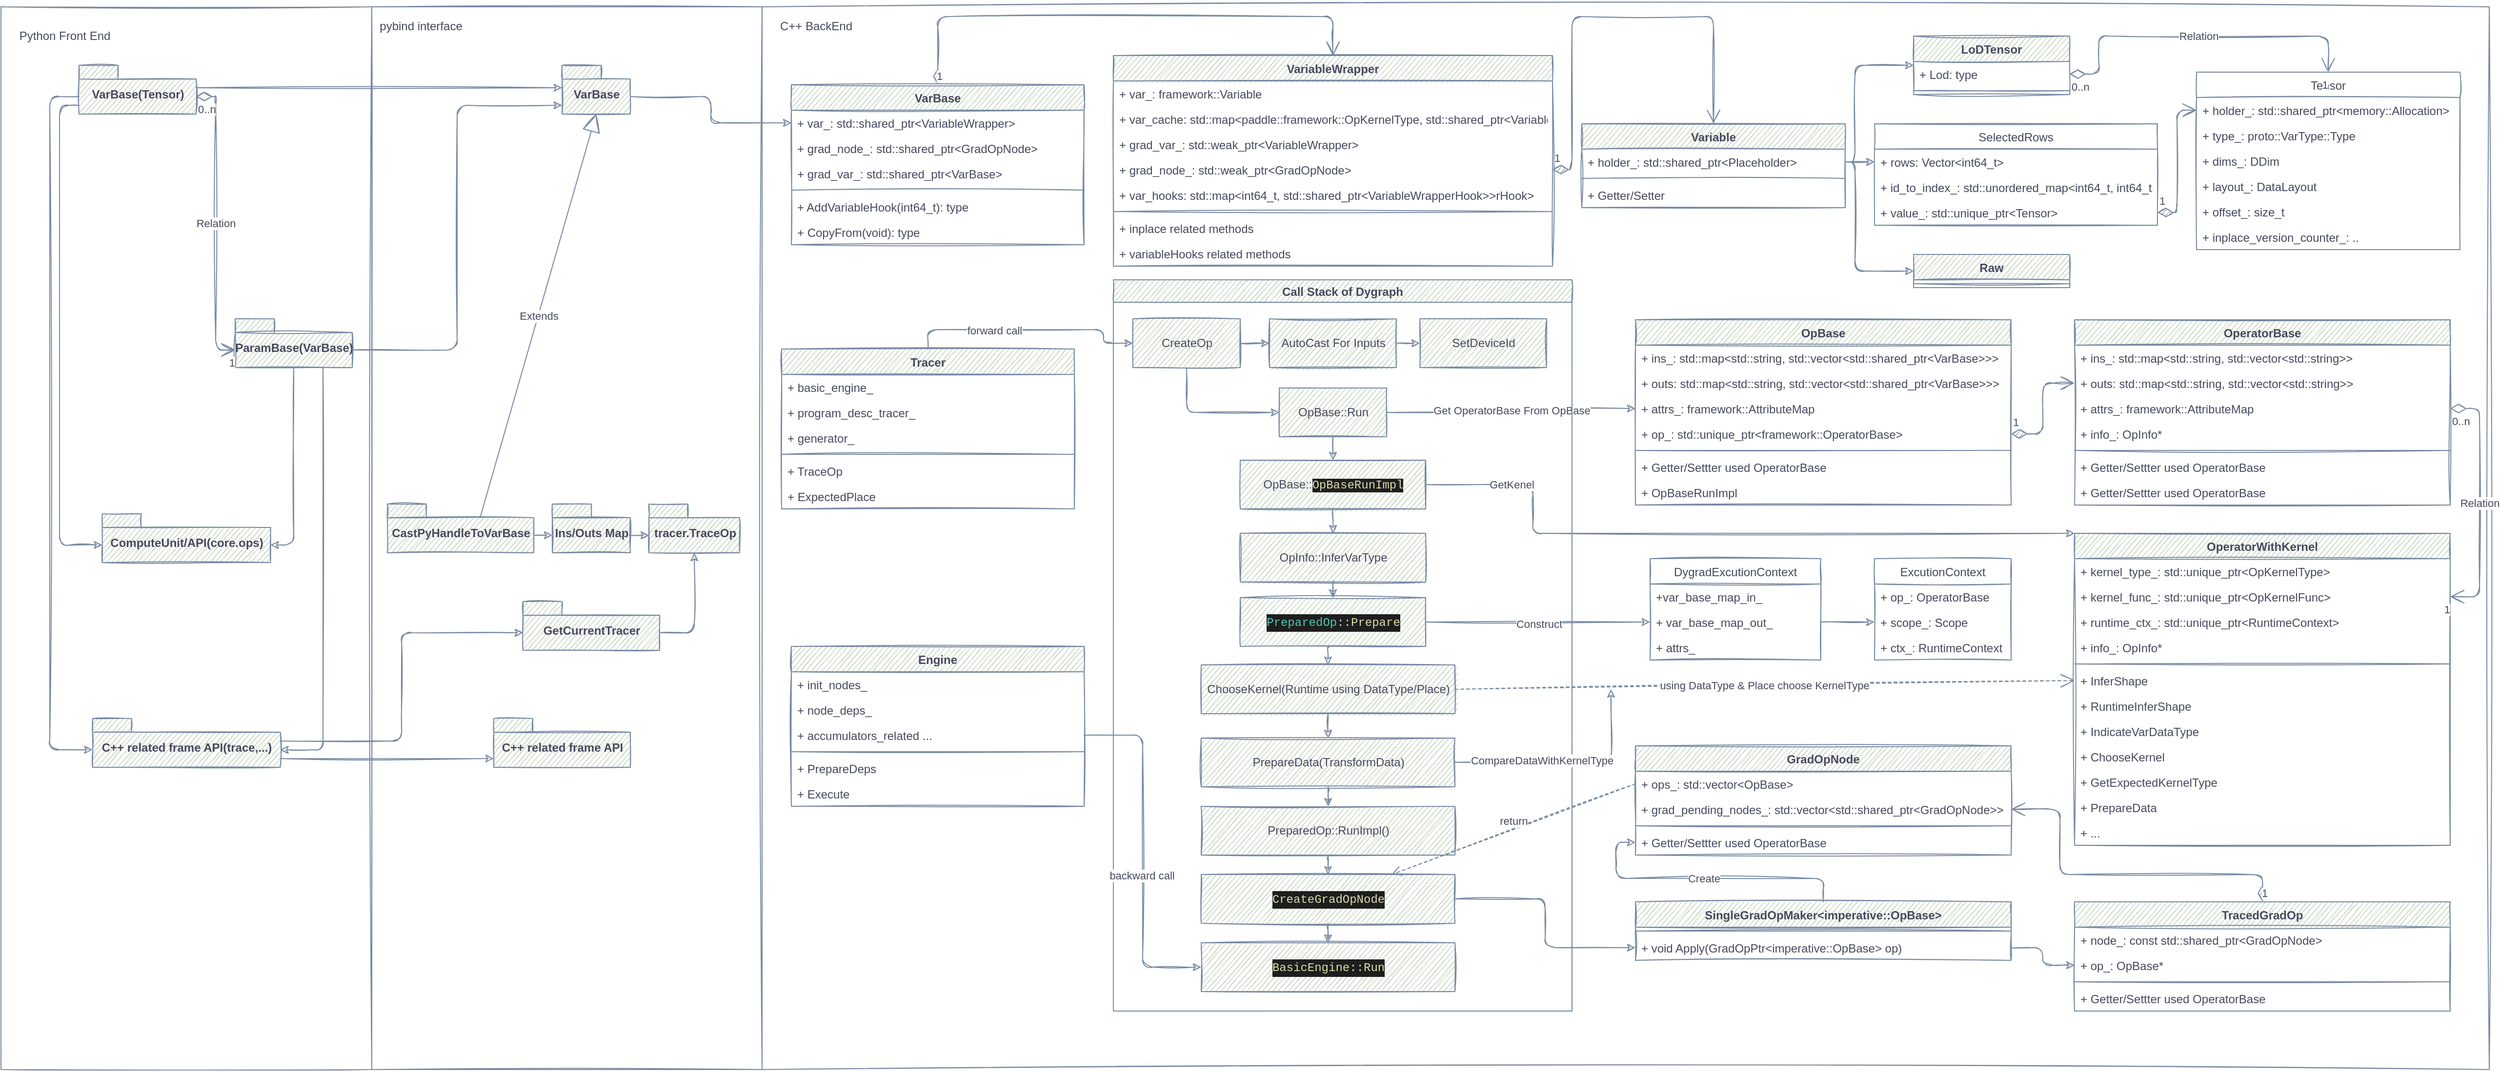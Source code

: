 <mxfile version="14.7.0" type="github"><diagram id="C5RBs43oDa-KdzZeNtuy" name="Page-1"><mxGraphModel dx="1351" dy="796" grid="1" gridSize="10" guides="1" tooltips="1" connect="1" arrows="1" fold="1" page="1" pageScale="1" pageWidth="827" pageHeight="1169" math="0" shadow="0"><root><mxCell id="WIyWlLk6GJQsqaUBKTNV-0"/><mxCell id="WIyWlLk6GJQsqaUBKTNV-1" parent="WIyWlLk6GJQsqaUBKTNV-0"/><mxCell id="tzrn0Jy2DveJMA4PlE5Y-6" value="" style="swimlane;startSize=0;fillColor=#B2C9AB;strokeColor=#788AA3;fontColor=#46495D;sketch=1;" vertex="1" parent="WIyWlLk6GJQsqaUBKTNV-1"><mxGeometry x="70" y="70" width="380" height="1090" as="geometry"><mxRectangle x="60" y="70" width="50" height="40" as="alternateBounds"/></mxGeometry></mxCell><mxCell id="tzrn0Jy2DveJMA4PlE5Y-7" value="Python Front End" style="text;html=1;align=center;verticalAlign=middle;resizable=0;points=[];autosize=1;strokeColor=none;fontColor=#46495D;sketch=1;" vertex="1" parent="tzrn0Jy2DveJMA4PlE5Y-6"><mxGeometry x="10" y="20" width="110" height="20" as="geometry"/></mxCell><mxCell id="tzrn0Jy2DveJMA4PlE5Y-22" style="edgeStyle=orthogonalEdgeStyle;orthogonalLoop=1;jettySize=auto;html=1;entryX=0;entryY=0;entryDx=0;entryDy=32;entryPerimeter=0;exitX=0;exitY=0;exitDx=0;exitDy=41;exitPerimeter=0;strokeColor=#788AA3;fontColor=#46495D;sketch=1;" edge="1" parent="tzrn0Jy2DveJMA4PlE5Y-6" source="tzrn0Jy2DveJMA4PlE5Y-8" target="tzrn0Jy2DveJMA4PlE5Y-16"><mxGeometry relative="1" as="geometry"/></mxCell><mxCell id="tzrn0Jy2DveJMA4PlE5Y-25" style="edgeStyle=orthogonalEdgeStyle;orthogonalLoop=1;jettySize=auto;html=1;exitX=0;exitY=0;exitDx=0;exitDy=32;exitPerimeter=0;entryX=0;entryY=0;entryDx=0;entryDy=32;entryPerimeter=0;strokeColor=#788AA3;fontColor=#46495D;sketch=1;" edge="1" parent="tzrn0Jy2DveJMA4PlE5Y-6" source="tzrn0Jy2DveJMA4PlE5Y-8" target="tzrn0Jy2DveJMA4PlE5Y-17"><mxGeometry relative="1" as="geometry"><Array as="points"><mxPoint x="50" y="92"/><mxPoint x="50" y="762"/></Array></mxGeometry></mxCell><mxCell id="tzrn0Jy2DveJMA4PlE5Y-8" value="VarBase(Tensor)" style="shape=folder;fontStyle=1;spacingTop=10;tabWidth=40;tabHeight=14;tabPosition=left;html=1;fillColor=#B2C9AB;strokeColor=#788AA3;fontColor=#46495D;sketch=1;" vertex="1" parent="tzrn0Jy2DveJMA4PlE5Y-6"><mxGeometry x="80" y="60" width="120" height="50" as="geometry"/></mxCell><mxCell id="tzrn0Jy2DveJMA4PlE5Y-23" style="edgeStyle=orthogonalEdgeStyle;orthogonalLoop=1;jettySize=auto;html=1;exitX=0.5;exitY=1;exitDx=0;exitDy=0;exitPerimeter=0;entryX=0;entryY=0;entryDx=172.5;entryDy=32;entryPerimeter=0;strokeColor=#788AA3;fontColor=#46495D;sketch=1;" edge="1" parent="tzrn0Jy2DveJMA4PlE5Y-6" source="tzrn0Jy2DveJMA4PlE5Y-12" target="tzrn0Jy2DveJMA4PlE5Y-16"><mxGeometry relative="1" as="geometry"/></mxCell><mxCell id="tzrn0Jy2DveJMA4PlE5Y-26" style="edgeStyle=orthogonalEdgeStyle;orthogonalLoop=1;jettySize=auto;html=1;exitX=0.75;exitY=1;exitDx=0;exitDy=0;exitPerimeter=0;entryX=0;entryY=0;entryDx=192.5;entryDy=32;entryPerimeter=0;strokeColor=#788AA3;fontColor=#46495D;sketch=1;" edge="1" parent="tzrn0Jy2DveJMA4PlE5Y-6" source="tzrn0Jy2DveJMA4PlE5Y-12" target="tzrn0Jy2DveJMA4PlE5Y-17"><mxGeometry relative="1" as="geometry"/></mxCell><mxCell id="tzrn0Jy2DveJMA4PlE5Y-12" value="ParamBase(VarBase)" style="shape=folder;fontStyle=1;spacingTop=10;tabWidth=40;tabHeight=14;tabPosition=left;html=1;fillColor=#B2C9AB;strokeColor=#788AA3;fontColor=#46495D;sketch=1;" vertex="1" parent="tzrn0Jy2DveJMA4PlE5Y-6"><mxGeometry x="240" y="320" width="120" height="50" as="geometry"/></mxCell><mxCell id="tzrn0Jy2DveJMA4PlE5Y-13" value="Relation" style="endArrow=open;html=1;endSize=12;startArrow=diamondThin;startSize=14;startFill=0;edgeStyle=orthogonalEdgeStyle;exitX=0;exitY=0;exitDx=120;exitDy=32;exitPerimeter=0;entryX=0;entryY=0;entryDx=0;entryDy=32;entryPerimeter=0;strokeColor=#788AA3;fontColor=#46495D;sketch=1;" edge="1" parent="tzrn0Jy2DveJMA4PlE5Y-6" source="tzrn0Jy2DveJMA4PlE5Y-8" target="tzrn0Jy2DveJMA4PlE5Y-12"><mxGeometry relative="1" as="geometry"><mxPoint x="110" y="250" as="sourcePoint"/><mxPoint x="270" y="250" as="targetPoint"/></mxGeometry></mxCell><mxCell id="tzrn0Jy2DveJMA4PlE5Y-14" value="0..n" style="edgeLabel;resizable=0;html=1;align=left;verticalAlign=top;fontColor=#46495D;sketch=1;" connectable="0" vertex="1" parent="tzrn0Jy2DveJMA4PlE5Y-13"><mxGeometry x="-1" relative="1" as="geometry"/></mxCell><mxCell id="tzrn0Jy2DveJMA4PlE5Y-15" value="1" style="edgeLabel;resizable=0;html=1;align=right;verticalAlign=top;fontColor=#46495D;sketch=1;" connectable="0" vertex="1" parent="tzrn0Jy2DveJMA4PlE5Y-13"><mxGeometry x="1" relative="1" as="geometry"/></mxCell><mxCell id="tzrn0Jy2DveJMA4PlE5Y-16" value="ComputeUnit/API(core.ops)" style="shape=folder;fontStyle=1;spacingTop=10;tabWidth=40;tabHeight=14;tabPosition=left;html=1;fillColor=#B2C9AB;strokeColor=#788AA3;fontColor=#46495D;sketch=1;" vertex="1" parent="tzrn0Jy2DveJMA4PlE5Y-6"><mxGeometry x="103.75" y="520" width="172.5" height="50" as="geometry"/></mxCell><mxCell id="tzrn0Jy2DveJMA4PlE5Y-17" value="C++ related frame API(trace,...)" style="shape=folder;fontStyle=1;spacingTop=10;tabWidth=40;tabHeight=14;tabPosition=left;html=1;fillColor=#B2C9AB;strokeColor=#788AA3;fontColor=#46495D;sketch=1;" vertex="1" parent="tzrn0Jy2DveJMA4PlE5Y-6"><mxGeometry x="93.75" y="730" width="192.5" height="50" as="geometry"/></mxCell><mxCell id="tzrn0Jy2DveJMA4PlE5Y-27" value="" style="swimlane;startSize=0;fillColor=#B2C9AB;strokeColor=#788AA3;fontColor=#46495D;sketch=1;" vertex="1" parent="WIyWlLk6GJQsqaUBKTNV-1"><mxGeometry x="450" y="70" width="400" height="1090" as="geometry"/></mxCell><mxCell id="tzrn0Jy2DveJMA4PlE5Y-28" value="pybind interface" style="text;html=1;align=center;verticalAlign=middle;resizable=0;points=[];autosize=1;strokeColor=none;fontColor=#46495D;sketch=1;" vertex="1" parent="tzrn0Jy2DveJMA4PlE5Y-27"><mxGeometry y="10" width="100" height="20" as="geometry"/></mxCell><mxCell id="tzrn0Jy2DveJMA4PlE5Y-29" value="VarBase" style="shape=folder;fontStyle=1;spacingTop=10;tabWidth=40;tabHeight=14;tabPosition=left;html=1;fillColor=#B2C9AB;strokeColor=#788AA3;fontColor=#46495D;sketch=1;" vertex="1" parent="tzrn0Jy2DveJMA4PlE5Y-27"><mxGeometry x="195" y="60" width="70" height="50" as="geometry"/></mxCell><mxCell id="tzrn0Jy2DveJMA4PlE5Y-39" style="edgeStyle=orthogonalEdgeStyle;orthogonalLoop=1;jettySize=auto;html=1;exitX=0;exitY=0;exitDx=150;exitDy=32;exitPerimeter=0;entryX=0;entryY=0;entryDx=0;entryDy=32;entryPerimeter=0;strokeColor=#788AA3;fontColor=#46495D;sketch=1;" edge="1" parent="tzrn0Jy2DveJMA4PlE5Y-27" source="tzrn0Jy2DveJMA4PlE5Y-30" target="tzrn0Jy2DveJMA4PlE5Y-31"><mxGeometry relative="1" as="geometry"/></mxCell><mxCell id="tzrn0Jy2DveJMA4PlE5Y-30" value="CastPyHandleToVarBase" style="shape=folder;fontStyle=1;spacingTop=10;tabWidth=40;tabHeight=14;tabPosition=left;html=1;fillColor=#B2C9AB;strokeColor=#788AA3;fontColor=#46495D;sketch=1;" vertex="1" parent="tzrn0Jy2DveJMA4PlE5Y-27"><mxGeometry x="16" y="510" width="150" height="50" as="geometry"/></mxCell><mxCell id="tzrn0Jy2DveJMA4PlE5Y-40" style="edgeStyle=orthogonalEdgeStyle;orthogonalLoop=1;jettySize=auto;html=1;exitX=0;exitY=0;exitDx=80;exitDy=32;exitPerimeter=0;entryX=0;entryY=0;entryDx=0;entryDy=32;entryPerimeter=0;strokeColor=#788AA3;fontColor=#46495D;sketch=1;" edge="1" parent="tzrn0Jy2DveJMA4PlE5Y-27" source="tzrn0Jy2DveJMA4PlE5Y-31" target="tzrn0Jy2DveJMA4PlE5Y-33"><mxGeometry relative="1" as="geometry"/></mxCell><mxCell id="tzrn0Jy2DveJMA4PlE5Y-31" value="Ins/Outs Map" style="shape=folder;fontStyle=1;spacingTop=10;tabWidth=40;tabHeight=14;tabPosition=left;html=1;fillColor=#B2C9AB;strokeColor=#788AA3;fontColor=#46495D;sketch=1;" vertex="1" parent="tzrn0Jy2DveJMA4PlE5Y-27"><mxGeometry x="185" y="510" width="80" height="50" as="geometry"/></mxCell><mxCell id="tzrn0Jy2DveJMA4PlE5Y-32" value="C++ related frame API" style="shape=folder;fontStyle=1;spacingTop=10;tabWidth=40;tabHeight=14;tabPosition=left;html=1;fillColor=#B2C9AB;strokeColor=#788AA3;fontColor=#46495D;sketch=1;" vertex="1" parent="tzrn0Jy2DveJMA4PlE5Y-27"><mxGeometry x="125" y="730" width="140" height="50" as="geometry"/></mxCell><mxCell id="tzrn0Jy2DveJMA4PlE5Y-33" value="tracer.TraceOp" style="shape=folder;fontStyle=1;spacingTop=10;tabWidth=40;tabHeight=14;tabPosition=left;html=1;fillColor=#B2C9AB;strokeColor=#788AA3;fontColor=#46495D;sketch=1;" vertex="1" parent="tzrn0Jy2DveJMA4PlE5Y-27"><mxGeometry x="284" y="510" width="93" height="50" as="geometry"/></mxCell><mxCell id="tzrn0Jy2DveJMA4PlE5Y-38" value="Extends" style="endArrow=block;endSize=16;endFill=0;html=1;exitX=0;exitY=0;exitDx=95;exitDy=14;exitPerimeter=0;entryX=0.5;entryY=1;entryDx=0;entryDy=0;entryPerimeter=0;strokeColor=#788AA3;fontColor=#46495D;sketch=1;" edge="1" parent="tzrn0Jy2DveJMA4PlE5Y-27" source="tzrn0Jy2DveJMA4PlE5Y-30" target="tzrn0Jy2DveJMA4PlE5Y-29"><mxGeometry width="160" relative="1" as="geometry"><mxPoint x="50" y="500" as="sourcePoint"/><mxPoint x="210" y="500" as="targetPoint"/></mxGeometry></mxCell><mxCell id="tzrn0Jy2DveJMA4PlE5Y-65" style="edgeStyle=orthogonalEdgeStyle;orthogonalLoop=1;jettySize=auto;html=1;exitX=0;exitY=0;exitDx=140;exitDy=32;exitPerimeter=0;entryX=0.5;entryY=1;entryDx=0;entryDy=0;entryPerimeter=0;strokeColor=#788AA3;fontColor=#46495D;sketch=1;" edge="1" parent="tzrn0Jy2DveJMA4PlE5Y-27" source="tzrn0Jy2DveJMA4PlE5Y-63" target="tzrn0Jy2DveJMA4PlE5Y-33"><mxGeometry relative="1" as="geometry"/></mxCell><mxCell id="tzrn0Jy2DveJMA4PlE5Y-63" value="GetCurrentTracer" style="shape=folder;fontStyle=1;spacingTop=10;tabWidth=40;tabHeight=14;tabPosition=left;html=1;fillColor=#B2C9AB;strokeColor=#788AA3;fontColor=#46495D;sketch=1;" vertex="1" parent="tzrn0Jy2DveJMA4PlE5Y-27"><mxGeometry x="155" y="610" width="140" height="50" as="geometry"/></mxCell><mxCell id="tzrn0Jy2DveJMA4PlE5Y-35" style="edgeStyle=orthogonalEdgeStyle;orthogonalLoop=1;jettySize=auto;html=1;exitX=0;exitY=0;exitDx=120;exitDy=23;exitPerimeter=0;entryX=0;entryY=0;entryDx=0;entryDy=23;entryPerimeter=0;strokeColor=#788AA3;fontColor=#46495D;sketch=1;" edge="1" parent="WIyWlLk6GJQsqaUBKTNV-1" source="tzrn0Jy2DveJMA4PlE5Y-8" target="tzrn0Jy2DveJMA4PlE5Y-29"><mxGeometry relative="1" as="geometry"/></mxCell><mxCell id="tzrn0Jy2DveJMA4PlE5Y-36" style="edgeStyle=orthogonalEdgeStyle;orthogonalLoop=1;jettySize=auto;html=1;exitX=0;exitY=0;exitDx=120;exitDy=32;exitPerimeter=0;entryX=0;entryY=0;entryDx=0;entryDy=41;entryPerimeter=0;strokeColor=#788AA3;fontColor=#46495D;sketch=1;" edge="1" parent="WIyWlLk6GJQsqaUBKTNV-1" source="tzrn0Jy2DveJMA4PlE5Y-12" target="tzrn0Jy2DveJMA4PlE5Y-29"><mxGeometry relative="1" as="geometry"/></mxCell><mxCell id="tzrn0Jy2DveJMA4PlE5Y-41" style="edgeStyle=orthogonalEdgeStyle;orthogonalLoop=1;jettySize=auto;html=1;exitX=0;exitY=0;exitDx=192.5;exitDy=41;exitPerimeter=0;entryX=0;entryY=0;entryDx=0;entryDy=41;entryPerimeter=0;strokeColor=#788AA3;fontColor=#46495D;sketch=1;" edge="1" parent="WIyWlLk6GJQsqaUBKTNV-1" source="tzrn0Jy2DveJMA4PlE5Y-17" target="tzrn0Jy2DveJMA4PlE5Y-32"><mxGeometry relative="1" as="geometry"/></mxCell><mxCell id="tzrn0Jy2DveJMA4PlE5Y-54" value="" style="swimlane;startSize=0;fillColor=#B2C9AB;strokeColor=#788AA3;fontColor=#46495D;sketch=1;" vertex="1" parent="WIyWlLk6GJQsqaUBKTNV-1"><mxGeometry x="850" y="70" width="1770" height="1090" as="geometry"/></mxCell><mxCell id="tzrn0Jy2DveJMA4PlE5Y-55" value="C++ BackEnd" style="text;html=1;align=center;verticalAlign=middle;resizable=0;points=[];autosize=1;strokeColor=none;fontColor=#46495D;sketch=1;" vertex="1" parent="tzrn0Jy2DveJMA4PlE5Y-54"><mxGeometry x="10" y="10" width="90" height="20" as="geometry"/></mxCell><mxCell id="tzrn0Jy2DveJMA4PlE5Y-57" value="VarBase" style="swimlane;fontStyle=1;align=center;verticalAlign=top;childLayout=stackLayout;horizontal=1;startSize=26;horizontalStack=0;resizeParent=1;resizeParentMax=0;resizeLast=0;collapsible=1;marginBottom=0;fillColor=#B2C9AB;strokeColor=#788AA3;fontColor=#46495D;sketch=1;" vertex="1" parent="tzrn0Jy2DveJMA4PlE5Y-54"><mxGeometry x="30" y="80" width="300" height="164" as="geometry"/></mxCell><mxCell id="tzrn0Jy2DveJMA4PlE5Y-58" value="+ var_: std::shared_ptr&lt;VariableWrapper&gt; " style="text;strokeColor=none;fillColor=none;align=left;verticalAlign=top;spacingLeft=4;spacingRight=4;overflow=hidden;rotatable=0;points=[[0,0.5],[1,0.5]];portConstraint=eastwest;fontColor=#46495D;sketch=1;" vertex="1" parent="tzrn0Jy2DveJMA4PlE5Y-57"><mxGeometry y="26" width="300" height="26" as="geometry"/></mxCell><mxCell id="tzrn0Jy2DveJMA4PlE5Y-69" value="+ grad_node_: std::shared_ptr&lt;GradOpNode&gt;" style="text;strokeColor=none;fillColor=none;align=left;verticalAlign=top;spacingLeft=4;spacingRight=4;overflow=hidden;rotatable=0;points=[[0,0.5],[1,0.5]];portConstraint=eastwest;fontColor=#46495D;sketch=1;" vertex="1" parent="tzrn0Jy2DveJMA4PlE5Y-57"><mxGeometry y="52" width="300" height="26" as="geometry"/></mxCell><mxCell id="tzrn0Jy2DveJMA4PlE5Y-68" value="+ grad_var_: std::shared_ptr&lt;VarBase&gt;" style="text;strokeColor=none;fillColor=none;align=left;verticalAlign=top;spacingLeft=4;spacingRight=4;overflow=hidden;rotatable=0;points=[[0,0.5],[1,0.5]];portConstraint=eastwest;fontColor=#46495D;sketch=1;" vertex="1" parent="tzrn0Jy2DveJMA4PlE5Y-57"><mxGeometry y="78" width="300" height="26" as="geometry"/></mxCell><mxCell id="tzrn0Jy2DveJMA4PlE5Y-59" value="" style="line;strokeWidth=1;fillColor=none;align=left;verticalAlign=middle;spacingTop=-1;spacingLeft=3;spacingRight=3;rotatable=0;labelPosition=right;points=[];portConstraint=eastwest;strokeColor=#788AA3;fontColor=#46495D;sketch=1;" vertex="1" parent="tzrn0Jy2DveJMA4PlE5Y-57"><mxGeometry y="104" width="300" height="8" as="geometry"/></mxCell><mxCell id="tzrn0Jy2DveJMA4PlE5Y-60" value="+ AddVariableHook(int64_t): type" style="text;strokeColor=none;fillColor=none;align=left;verticalAlign=top;spacingLeft=4;spacingRight=4;overflow=hidden;rotatable=0;points=[[0,0.5],[1,0.5]];portConstraint=eastwest;fontColor=#46495D;sketch=1;" vertex="1" parent="tzrn0Jy2DveJMA4PlE5Y-57"><mxGeometry y="112" width="300" height="26" as="geometry"/></mxCell><mxCell id="tzrn0Jy2DveJMA4PlE5Y-66" value="+ CopyFrom(void): type" style="text;strokeColor=none;fillColor=none;align=left;verticalAlign=top;spacingLeft=4;spacingRight=4;overflow=hidden;rotatable=0;points=[[0,0.5],[1,0.5]];portConstraint=eastwest;fontColor=#46495D;sketch=1;" vertex="1" parent="tzrn0Jy2DveJMA4PlE5Y-57"><mxGeometry y="138" width="300" height="26" as="geometry"/></mxCell><mxCell id="tzrn0Jy2DveJMA4PlE5Y-70" value="VariableWrapper" style="swimlane;fontStyle=1;align=center;verticalAlign=top;childLayout=stackLayout;horizontal=1;startSize=26;horizontalStack=0;resizeParent=1;resizeParentMax=0;resizeLast=0;collapsible=1;marginBottom=0;fillColor=#B2C9AB;strokeColor=#788AA3;fontColor=#46495D;sketch=1;" vertex="1" parent="tzrn0Jy2DveJMA4PlE5Y-54"><mxGeometry x="360" y="50" width="450" height="216" as="geometry"/></mxCell><mxCell id="tzrn0Jy2DveJMA4PlE5Y-71" value="+ var_: framework::Variable" style="text;strokeColor=none;fillColor=none;align=left;verticalAlign=top;spacingLeft=4;spacingRight=4;overflow=hidden;rotatable=0;points=[[0,0.5],[1,0.5]];portConstraint=eastwest;fontColor=#46495D;sketch=1;" vertex="1" parent="tzrn0Jy2DveJMA4PlE5Y-70"><mxGeometry y="26" width="450" height="26" as="geometry"/></mxCell><mxCell id="tzrn0Jy2DveJMA4PlE5Y-72" value="+ var_cache: std::map&lt;paddle::framework::OpKernelType, std::shared_ptr&lt;VariableWrapper&gt;&gt;" style="text;strokeColor=none;fillColor=none;align=left;verticalAlign=top;spacingLeft=4;spacingRight=4;overflow=hidden;rotatable=0;points=[[0,0.5],[1,0.5]];portConstraint=eastwest;fontColor=#46495D;sketch=1;" vertex="1" parent="tzrn0Jy2DveJMA4PlE5Y-70"><mxGeometry y="52" width="450" height="26" as="geometry"/></mxCell><mxCell id="tzrn0Jy2DveJMA4PlE5Y-73" value="+ grad_var_: std::weak_ptr&lt;VariableWrapper&gt;" style="text;strokeColor=none;fillColor=none;align=left;verticalAlign=top;spacingLeft=4;spacingRight=4;overflow=hidden;rotatable=0;points=[[0,0.5],[1,0.5]];portConstraint=eastwest;fontColor=#46495D;sketch=1;" vertex="1" parent="tzrn0Jy2DveJMA4PlE5Y-70"><mxGeometry y="78" width="450" height="26" as="geometry"/></mxCell><mxCell id="tzrn0Jy2DveJMA4PlE5Y-77" value="+ grad_node_: std::weak_ptr&lt;GradOpNode&gt;" style="text;strokeColor=none;fillColor=none;align=left;verticalAlign=top;spacingLeft=4;spacingRight=4;overflow=hidden;rotatable=0;points=[[0,0.5],[1,0.5]];portConstraint=eastwest;fontColor=#46495D;sketch=1;" vertex="1" parent="tzrn0Jy2DveJMA4PlE5Y-70"><mxGeometry y="104" width="450" height="26" as="geometry"/></mxCell><mxCell id="tzrn0Jy2DveJMA4PlE5Y-78" value="+ var_hooks: std::map&lt;int64_t, std::shared_ptr&lt;VariableWrapperHook&gt;&gt;rHook&gt;" style="text;strokeColor=none;fillColor=none;align=left;verticalAlign=top;spacingLeft=4;spacingRight=4;overflow=hidden;rotatable=0;points=[[0,0.5],[1,0.5]];portConstraint=eastwest;fontColor=#46495D;sketch=1;" vertex="1" parent="tzrn0Jy2DveJMA4PlE5Y-70"><mxGeometry y="130" width="450" height="26" as="geometry"/></mxCell><mxCell id="tzrn0Jy2DveJMA4PlE5Y-74" value="" style="line;strokeWidth=1;fillColor=none;align=left;verticalAlign=middle;spacingTop=-1;spacingLeft=3;spacingRight=3;rotatable=0;labelPosition=right;points=[];portConstraint=eastwest;strokeColor=#788AA3;fontColor=#46495D;sketch=1;" vertex="1" parent="tzrn0Jy2DveJMA4PlE5Y-70"><mxGeometry y="156" width="450" height="8" as="geometry"/></mxCell><mxCell id="tzrn0Jy2DveJMA4PlE5Y-75" value="+ inplace related methods" style="text;strokeColor=none;fillColor=none;align=left;verticalAlign=top;spacingLeft=4;spacingRight=4;overflow=hidden;rotatable=0;points=[[0,0.5],[1,0.5]];portConstraint=eastwest;fontColor=#46495D;sketch=1;" vertex="1" parent="tzrn0Jy2DveJMA4PlE5Y-70"><mxGeometry y="164" width="450" height="26" as="geometry"/></mxCell><mxCell id="tzrn0Jy2DveJMA4PlE5Y-76" value="+ variableHooks related methods" style="text;strokeColor=none;fillColor=none;align=left;verticalAlign=top;spacingLeft=4;spacingRight=4;overflow=hidden;rotatable=0;points=[[0,0.5],[1,0.5]];portConstraint=eastwest;fontColor=#46495D;sketch=1;" vertex="1" parent="tzrn0Jy2DveJMA4PlE5Y-70"><mxGeometry y="190" width="450" height="26" as="geometry"/></mxCell><mxCell id="tzrn0Jy2DveJMA4PlE5Y-89" value="Variable" style="swimlane;fontStyle=1;align=center;verticalAlign=top;childLayout=stackLayout;horizontal=1;startSize=26;horizontalStack=0;resizeParent=1;resizeParentMax=0;resizeLast=0;collapsible=1;marginBottom=0;fillColor=#B2C9AB;strokeColor=#788AA3;fontColor=#46495D;sketch=1;" vertex="1" parent="tzrn0Jy2DveJMA4PlE5Y-54"><mxGeometry x="840" y="120" width="270" height="86" as="geometry"/></mxCell><mxCell id="tzrn0Jy2DveJMA4PlE5Y-90" value="+ holder_: std::shared_ptr&lt;Placeholder&gt;" style="text;strokeColor=none;fillColor=none;align=left;verticalAlign=top;spacingLeft=4;spacingRight=4;overflow=hidden;rotatable=0;points=[[0,0.5],[1,0.5]];portConstraint=eastwest;fontColor=#46495D;sketch=1;" vertex="1" parent="tzrn0Jy2DveJMA4PlE5Y-89"><mxGeometry y="26" width="270" height="26" as="geometry"/></mxCell><mxCell id="tzrn0Jy2DveJMA4PlE5Y-91" value="" style="line;strokeWidth=1;fillColor=none;align=left;verticalAlign=middle;spacingTop=-1;spacingLeft=3;spacingRight=3;rotatable=0;labelPosition=right;points=[];portConstraint=eastwest;strokeColor=#788AA3;fontColor=#46495D;sketch=1;" vertex="1" parent="tzrn0Jy2DveJMA4PlE5Y-89"><mxGeometry y="52" width="270" height="8" as="geometry"/></mxCell><mxCell id="tzrn0Jy2DveJMA4PlE5Y-92" value="+ Getter/Setter" style="text;strokeColor=none;fillColor=none;align=left;verticalAlign=top;spacingLeft=4;spacingRight=4;overflow=hidden;rotatable=0;points=[[0,0.5],[1,0.5]];portConstraint=eastwest;fontColor=#46495D;sketch=1;" vertex="1" parent="tzrn0Jy2DveJMA4PlE5Y-89"><mxGeometry y="60" width="270" height="26" as="geometry"/></mxCell><mxCell id="tzrn0Jy2DveJMA4PlE5Y-101" value="LoDTensor" style="swimlane;fontStyle=1;align=center;verticalAlign=top;childLayout=stackLayout;horizontal=1;startSize=26;horizontalStack=0;resizeParent=1;resizeParentMax=0;resizeLast=0;collapsible=1;marginBottom=0;fillColor=#B2C9AB;strokeColor=#788AA3;fontColor=#46495D;sketch=1;" vertex="1" parent="tzrn0Jy2DveJMA4PlE5Y-54"><mxGeometry x="1180" y="30" width="160" height="60" as="geometry"/></mxCell><mxCell id="tzrn0Jy2DveJMA4PlE5Y-102" value="+ Lod: type" style="text;strokeColor=none;fillColor=none;align=left;verticalAlign=top;spacingLeft=4;spacingRight=4;overflow=hidden;rotatable=0;points=[[0,0.5],[1,0.5]];portConstraint=eastwest;fontColor=#46495D;sketch=1;" vertex="1" parent="tzrn0Jy2DveJMA4PlE5Y-101"><mxGeometry y="26" width="160" height="26" as="geometry"/></mxCell><mxCell id="tzrn0Jy2DveJMA4PlE5Y-103" value="" style="line;strokeWidth=1;fillColor=none;align=left;verticalAlign=middle;spacingTop=-1;spacingLeft=3;spacingRight=3;rotatable=0;labelPosition=right;points=[];portConstraint=eastwest;strokeColor=#788AA3;fontColor=#46495D;sketch=1;" vertex="1" parent="tzrn0Jy2DveJMA4PlE5Y-101"><mxGeometry y="52" width="160" height="8" as="geometry"/></mxCell><mxCell id="tzrn0Jy2DveJMA4PlE5Y-113" value="Raw" style="swimlane;fontStyle=1;align=center;verticalAlign=top;childLayout=stackLayout;horizontal=1;startSize=26;horizontalStack=0;resizeParent=1;resizeParentMax=0;resizeLast=0;collapsible=1;marginBottom=0;fillColor=#B2C9AB;strokeColor=#788AA3;fontColor=#46495D;sketch=1;" vertex="1" parent="tzrn0Jy2DveJMA4PlE5Y-54"><mxGeometry x="1180" y="254" width="160" height="34" as="geometry"/></mxCell><mxCell id="tzrn0Jy2DveJMA4PlE5Y-115" value="" style="line;strokeWidth=1;fillColor=none;align=left;verticalAlign=middle;spacingTop=-1;spacingLeft=3;spacingRight=3;rotatable=0;labelPosition=right;points=[];portConstraint=eastwest;strokeColor=#788AA3;fontColor=#46495D;sketch=1;" vertex="1" parent="tzrn0Jy2DveJMA4PlE5Y-113"><mxGeometry y="26" width="160" height="8" as="geometry"/></mxCell><mxCell id="tzrn0Jy2DveJMA4PlE5Y-121" value="SelectedRows" style="swimlane;fontStyle=0;childLayout=stackLayout;horizontal=1;startSize=26;fillColor=none;horizontalStack=0;resizeParent=1;resizeParentMax=0;resizeLast=0;collapsible=1;marginBottom=0;strokeColor=#788AA3;fontColor=#46495D;sketch=1;" vertex="1" parent="tzrn0Jy2DveJMA4PlE5Y-54"><mxGeometry x="1140" y="120" width="290" height="104" as="geometry"/></mxCell><mxCell id="tzrn0Jy2DveJMA4PlE5Y-122" value="+ rows: Vector&lt;int64_t&gt;" style="text;strokeColor=none;fillColor=none;align=left;verticalAlign=top;spacingLeft=4;spacingRight=4;overflow=hidden;rotatable=0;points=[[0,0.5],[1,0.5]];portConstraint=eastwest;fontColor=#46495D;sketch=1;" vertex="1" parent="tzrn0Jy2DveJMA4PlE5Y-121"><mxGeometry y="26" width="290" height="26" as="geometry"/></mxCell><mxCell id="tzrn0Jy2DveJMA4PlE5Y-123" value="+ id_to_index_: std::unordered_map&lt;int64_t, int64_t&gt;" style="text;strokeColor=none;fillColor=none;align=left;verticalAlign=top;spacingLeft=4;spacingRight=4;overflow=hidden;rotatable=0;points=[[0,0.5],[1,0.5]];portConstraint=eastwest;fontColor=#46495D;sketch=1;" vertex="1" parent="tzrn0Jy2DveJMA4PlE5Y-121"><mxGeometry y="52" width="290" height="26" as="geometry"/></mxCell><mxCell id="tzrn0Jy2DveJMA4PlE5Y-124" value="+ value_: std::unique_ptr&lt;Tensor&gt;" style="text;strokeColor=none;fillColor=none;align=left;verticalAlign=top;spacingLeft=4;spacingRight=4;overflow=hidden;rotatable=0;points=[[0,0.5],[1,0.5]];portConstraint=eastwest;fontColor=#46495D;sketch=1;" vertex="1" parent="tzrn0Jy2DveJMA4PlE5Y-121"><mxGeometry y="78" width="290" height="26" as="geometry"/></mxCell><mxCell id="tzrn0Jy2DveJMA4PlE5Y-125" value="Tensor" style="swimlane;fontStyle=0;childLayout=stackLayout;horizontal=1;startSize=26;fillColor=none;horizontalStack=0;resizeParent=1;resizeParentMax=0;resizeLast=0;collapsible=1;marginBottom=0;strokeColor=#788AA3;fontColor=#46495D;sketch=1;" vertex="1" parent="tzrn0Jy2DveJMA4PlE5Y-54"><mxGeometry x="1470" y="67" width="270" height="182" as="geometry"/></mxCell><mxCell id="tzrn0Jy2DveJMA4PlE5Y-126" value="+ holder_: std::shared_ptr&lt;memory::Allocation&gt;" style="text;strokeColor=none;fillColor=none;align=left;verticalAlign=top;spacingLeft=4;spacingRight=4;overflow=hidden;rotatable=0;points=[[0,0.5],[1,0.5]];portConstraint=eastwest;fontColor=#46495D;sketch=1;" vertex="1" parent="tzrn0Jy2DveJMA4PlE5Y-125"><mxGeometry y="26" width="270" height="26" as="geometry"/></mxCell><mxCell id="tzrn0Jy2DveJMA4PlE5Y-127" value="+ type_: proto::VarType::Type" style="text;strokeColor=none;fillColor=none;align=left;verticalAlign=top;spacingLeft=4;spacingRight=4;overflow=hidden;rotatable=0;points=[[0,0.5],[1,0.5]];portConstraint=eastwest;fontColor=#46495D;sketch=1;" vertex="1" parent="tzrn0Jy2DveJMA4PlE5Y-125"><mxGeometry y="52" width="270" height="26" as="geometry"/></mxCell><mxCell id="tzrn0Jy2DveJMA4PlE5Y-128" value="+ dims_: DDim" style="text;strokeColor=none;fillColor=none;align=left;verticalAlign=top;spacingLeft=4;spacingRight=4;overflow=hidden;rotatable=0;points=[[0,0.5],[1,0.5]];portConstraint=eastwest;fontColor=#46495D;sketch=1;" vertex="1" parent="tzrn0Jy2DveJMA4PlE5Y-125"><mxGeometry y="78" width="270" height="26" as="geometry"/></mxCell><mxCell id="tzrn0Jy2DveJMA4PlE5Y-129" value="+ layout_: DataLayout" style="text;strokeColor=none;fillColor=none;align=left;verticalAlign=top;spacingLeft=4;spacingRight=4;overflow=hidden;rotatable=0;points=[[0,0.5],[1,0.5]];portConstraint=eastwest;fontColor=#46495D;sketch=1;" vertex="1" parent="tzrn0Jy2DveJMA4PlE5Y-125"><mxGeometry y="104" width="270" height="26" as="geometry"/></mxCell><mxCell id="tzrn0Jy2DveJMA4PlE5Y-130" value="+ offset_: size_t" style="text;strokeColor=none;fillColor=none;align=left;verticalAlign=top;spacingLeft=4;spacingRight=4;overflow=hidden;rotatable=0;points=[[0,0.5],[1,0.5]];portConstraint=eastwest;fontColor=#46495D;sketch=1;" vertex="1" parent="tzrn0Jy2DveJMA4PlE5Y-125"><mxGeometry y="130" width="270" height="26" as="geometry"/></mxCell><mxCell id="tzrn0Jy2DveJMA4PlE5Y-131" value="+ inplace_version_counter_: .." style="text;strokeColor=none;fillColor=none;align=left;verticalAlign=top;spacingLeft=4;spacingRight=4;overflow=hidden;rotatable=0;points=[[0,0.5],[1,0.5]];portConstraint=eastwest;fontColor=#46495D;sketch=1;" vertex="1" parent="tzrn0Jy2DveJMA4PlE5Y-125"><mxGeometry y="156" width="270" height="26" as="geometry"/></mxCell><mxCell id="tzrn0Jy2DveJMA4PlE5Y-132" value="Tracer" style="swimlane;fontStyle=1;align=center;verticalAlign=top;childLayout=stackLayout;horizontal=1;startSize=26;horizontalStack=0;resizeParent=1;resizeParentMax=0;resizeLast=0;collapsible=1;marginBottom=0;fillColor=#B2C9AB;strokeColor=#788AA3;fontColor=#46495D;sketch=1;" vertex="1" parent="tzrn0Jy2DveJMA4PlE5Y-54"><mxGeometry x="20" y="351" width="300" height="164" as="geometry"/></mxCell><mxCell id="tzrn0Jy2DveJMA4PlE5Y-133" value="+ basic_engine_" style="text;strokeColor=none;fillColor=none;align=left;verticalAlign=top;spacingLeft=4;spacingRight=4;overflow=hidden;rotatable=0;points=[[0,0.5],[1,0.5]];portConstraint=eastwest;fontColor=#46495D;sketch=1;" vertex="1" parent="tzrn0Jy2DveJMA4PlE5Y-132"><mxGeometry y="26" width="300" height="26" as="geometry"/></mxCell><mxCell id="tzrn0Jy2DveJMA4PlE5Y-134" value="+ program_desc_tracer_" style="text;strokeColor=none;fillColor=none;align=left;verticalAlign=top;spacingLeft=4;spacingRight=4;overflow=hidden;rotatable=0;points=[[0,0.5],[1,0.5]];portConstraint=eastwest;fontColor=#46495D;sketch=1;" vertex="1" parent="tzrn0Jy2DveJMA4PlE5Y-132"><mxGeometry y="52" width="300" height="26" as="geometry"/></mxCell><mxCell id="tzrn0Jy2DveJMA4PlE5Y-135" value="+ generator_" style="text;strokeColor=none;fillColor=none;align=left;verticalAlign=top;spacingLeft=4;spacingRight=4;overflow=hidden;rotatable=0;points=[[0,0.5],[1,0.5]];portConstraint=eastwest;fontColor=#46495D;sketch=1;" vertex="1" parent="tzrn0Jy2DveJMA4PlE5Y-132"><mxGeometry y="78" width="300" height="26" as="geometry"/></mxCell><mxCell id="tzrn0Jy2DveJMA4PlE5Y-136" value="" style="line;strokeWidth=1;fillColor=none;align=left;verticalAlign=middle;spacingTop=-1;spacingLeft=3;spacingRight=3;rotatable=0;labelPosition=right;points=[];portConstraint=eastwest;strokeColor=#788AA3;fontColor=#46495D;sketch=1;" vertex="1" parent="tzrn0Jy2DveJMA4PlE5Y-132"><mxGeometry y="104" width="300" height="8" as="geometry"/></mxCell><mxCell id="tzrn0Jy2DveJMA4PlE5Y-137" value="+ TraceOp" style="text;strokeColor=none;fillColor=none;align=left;verticalAlign=top;spacingLeft=4;spacingRight=4;overflow=hidden;rotatable=0;points=[[0,0.5],[1,0.5]];portConstraint=eastwest;fontColor=#46495D;sketch=1;" vertex="1" parent="tzrn0Jy2DveJMA4PlE5Y-132"><mxGeometry y="112" width="300" height="26" as="geometry"/></mxCell><mxCell id="tzrn0Jy2DveJMA4PlE5Y-138" value="+ ExpectedPlace" style="text;strokeColor=none;fillColor=none;align=left;verticalAlign=top;spacingLeft=4;spacingRight=4;overflow=hidden;rotatable=0;points=[[0,0.5],[1,0.5]];portConstraint=eastwest;fontColor=#46495D;sketch=1;" vertex="1" parent="tzrn0Jy2DveJMA4PlE5Y-132"><mxGeometry y="138" width="300" height="26" as="geometry"/></mxCell><mxCell id="tzrn0Jy2DveJMA4PlE5Y-238" style="edgeStyle=orthogonalEdgeStyle;orthogonalLoop=1;jettySize=auto;html=1;exitX=1;exitY=0.5;exitDx=0;exitDy=0;entryX=0;entryY=0.5;entryDx=0;entryDy=0;strokeColor=#788AA3;fontColor=#46495D;sketch=1;" edge="1" parent="tzrn0Jy2DveJMA4PlE5Y-54" source="tzrn0Jy2DveJMA4PlE5Y-146" target="tzrn0Jy2DveJMA4PlE5Y-147"><mxGeometry relative="1" as="geometry"/></mxCell><mxCell id="tzrn0Jy2DveJMA4PlE5Y-240" style="edgeStyle=orthogonalEdgeStyle;orthogonalLoop=1;jettySize=auto;html=1;exitX=0.5;exitY=1;exitDx=0;exitDy=0;entryX=0;entryY=0.5;entryDx=0;entryDy=0;strokeColor=#788AA3;fontColor=#46495D;sketch=1;" edge="1" parent="tzrn0Jy2DveJMA4PlE5Y-54" source="tzrn0Jy2DveJMA4PlE5Y-146" target="tzrn0Jy2DveJMA4PlE5Y-149"><mxGeometry relative="1" as="geometry"/></mxCell><mxCell id="tzrn0Jy2DveJMA4PlE5Y-146" value="CreateOp" style="html=1;fillColor=#B2C9AB;strokeColor=#788AA3;fontColor=#46495D;sketch=1;" vertex="1" parent="tzrn0Jy2DveJMA4PlE5Y-54"><mxGeometry x="380" y="320" width="110" height="50" as="geometry"/></mxCell><mxCell id="tzrn0Jy2DveJMA4PlE5Y-239" style="edgeStyle=orthogonalEdgeStyle;orthogonalLoop=1;jettySize=auto;html=1;exitX=1;exitY=0.5;exitDx=0;exitDy=0;entryX=0;entryY=0.5;entryDx=0;entryDy=0;strokeColor=#788AA3;fontColor=#46495D;sketch=1;" edge="1" parent="tzrn0Jy2DveJMA4PlE5Y-54" source="tzrn0Jy2DveJMA4PlE5Y-147" target="tzrn0Jy2DveJMA4PlE5Y-148"><mxGeometry relative="1" as="geometry"/></mxCell><mxCell id="tzrn0Jy2DveJMA4PlE5Y-147" value="AutoCast For Inputs" style="html=1;fillColor=#B2C9AB;strokeColor=#788AA3;fontColor=#46495D;sketch=1;" vertex="1" parent="tzrn0Jy2DveJMA4PlE5Y-54"><mxGeometry x="520" y="320" width="130" height="50" as="geometry"/></mxCell><mxCell id="tzrn0Jy2DveJMA4PlE5Y-148" value="SetDeviceId" style="html=1;fillColor=#B2C9AB;strokeColor=#788AA3;fontColor=#46495D;sketch=1;" vertex="1" parent="tzrn0Jy2DveJMA4PlE5Y-54"><mxGeometry x="674" y="320" width="130" height="50" as="geometry"/></mxCell><mxCell id="tzrn0Jy2DveJMA4PlE5Y-241" style="edgeStyle=orthogonalEdgeStyle;orthogonalLoop=1;jettySize=auto;html=1;exitX=0.5;exitY=1;exitDx=0;exitDy=0;entryX=0.5;entryY=0;entryDx=0;entryDy=0;strokeColor=#788AA3;fontColor=#46495D;sketch=1;" edge="1" parent="tzrn0Jy2DveJMA4PlE5Y-54" source="tzrn0Jy2DveJMA4PlE5Y-149" target="tzrn0Jy2DveJMA4PlE5Y-150"><mxGeometry relative="1" as="geometry"/></mxCell><mxCell id="tzrn0Jy2DveJMA4PlE5Y-258" value="Get OperatorBase From OpBase" style="edgeStyle=orthogonalEdgeStyle;orthogonalLoop=1;jettySize=auto;html=1;exitX=1;exitY=0.5;exitDx=0;exitDy=0;entryX=0;entryY=0.5;entryDx=0;entryDy=0;strokeColor=#788AA3;fontColor=#46495D;sketch=1;" edge="1" parent="tzrn0Jy2DveJMA4PlE5Y-54" source="tzrn0Jy2DveJMA4PlE5Y-149" target="tzrn0Jy2DveJMA4PlE5Y-156"><mxGeometry relative="1" as="geometry"/></mxCell><mxCell id="tzrn0Jy2DveJMA4PlE5Y-149" value="OpBase::Run" style="html=1;fillColor=#B2C9AB;strokeColor=#788AA3;fontColor=#46495D;sketch=1;" vertex="1" parent="tzrn0Jy2DveJMA4PlE5Y-54"><mxGeometry x="530" y="391" width="110" height="50" as="geometry"/></mxCell><mxCell id="tzrn0Jy2DveJMA4PlE5Y-242" style="edgeStyle=orthogonalEdgeStyle;orthogonalLoop=1;jettySize=auto;html=1;exitX=0.5;exitY=1;exitDx=0;exitDy=0;entryX=0.5;entryY=0;entryDx=0;entryDy=0;strokeColor=#788AA3;fontColor=#46495D;sketch=1;" edge="1" parent="tzrn0Jy2DveJMA4PlE5Y-54" source="tzrn0Jy2DveJMA4PlE5Y-150" target="tzrn0Jy2DveJMA4PlE5Y-181"><mxGeometry relative="1" as="geometry"/></mxCell><mxCell id="tzrn0Jy2DveJMA4PlE5Y-257" style="edgeStyle=orthogonalEdgeStyle;orthogonalLoop=1;jettySize=auto;html=1;exitX=1;exitY=0.5;exitDx=0;exitDy=0;entryX=0;entryY=0;entryDx=0;entryDy=0;strokeColor=#788AA3;fontColor=#46495D;sketch=1;" edge="1" parent="tzrn0Jy2DveJMA4PlE5Y-54" source="tzrn0Jy2DveJMA4PlE5Y-150" target="tzrn0Jy2DveJMA4PlE5Y-167"><mxGeometry relative="1" as="geometry"><Array as="points"><mxPoint x="790" y="490"/><mxPoint x="790" y="540"/></Array></mxGeometry></mxCell><mxCell id="tzrn0Jy2DveJMA4PlE5Y-259" value="GetKenel" style="edgeLabel;html=1;align=center;verticalAlign=middle;resizable=0;points=[];fontColor=#46495D;sketch=1;" vertex="1" connectable="0" parent="tzrn0Jy2DveJMA4PlE5Y-257"><mxGeometry x="-0.754" relative="1" as="geometry"><mxPoint as="offset"/></mxGeometry></mxCell><mxCell id="tzrn0Jy2DveJMA4PlE5Y-150" value="OpBase::&lt;span style=&quot;color: rgb(220 , 220 , 170) ; background-color: rgb(30 , 30 , 30) ; font-family: &amp;#34;menlo&amp;#34; , &amp;#34;monaco&amp;#34; , &amp;#34;courier new&amp;#34; , monospace&quot;&gt;OpBaseRunImpl&lt;/span&gt;" style="html=1;fillColor=#B2C9AB;strokeColor=#788AA3;fontColor=#46495D;sketch=1;" vertex="1" parent="tzrn0Jy2DveJMA4PlE5Y-54"><mxGeometry x="490" y="465" width="190" height="50" as="geometry"/></mxCell><mxCell id="tzrn0Jy2DveJMA4PlE5Y-151" value="OpBase" style="swimlane;fontStyle=1;align=center;verticalAlign=top;childLayout=stackLayout;horizontal=1;startSize=26;horizontalStack=0;resizeParent=1;resizeParentMax=0;resizeLast=0;collapsible=1;marginBottom=0;fillColor=#B2C9AB;strokeColor=#788AA3;fontColor=#46495D;sketch=1;" vertex="1" parent="tzrn0Jy2DveJMA4PlE5Y-54"><mxGeometry x="895" y="321" width="385" height="190" as="geometry"/></mxCell><mxCell id="tzrn0Jy2DveJMA4PlE5Y-152" value="+ ins_: std::map&lt;std::string, std::vector&lt;std::shared_ptr&lt;VarBase&gt;&gt;&gt;" style="text;strokeColor=none;fillColor=none;align=left;verticalAlign=top;spacingLeft=4;spacingRight=4;overflow=hidden;rotatable=0;points=[[0,0.5],[1,0.5]];portConstraint=eastwest;fontColor=#46495D;sketch=1;" vertex="1" parent="tzrn0Jy2DveJMA4PlE5Y-151"><mxGeometry y="26" width="385" height="26" as="geometry"/></mxCell><mxCell id="tzrn0Jy2DveJMA4PlE5Y-155" value="+ outs: std::map&lt;std::string, std::vector&lt;std::shared_ptr&lt;VarBase&gt;&gt;&gt;" style="text;strokeColor=none;fillColor=none;align=left;verticalAlign=top;spacingLeft=4;spacingRight=4;overflow=hidden;rotatable=0;points=[[0,0.5],[1,0.5]];portConstraint=eastwest;fontColor=#46495D;sketch=1;" vertex="1" parent="tzrn0Jy2DveJMA4PlE5Y-151"><mxGeometry y="52" width="385" height="26" as="geometry"/></mxCell><mxCell id="tzrn0Jy2DveJMA4PlE5Y-156" value="+ attrs_: framework::AttributeMap" style="text;strokeColor=none;fillColor=none;align=left;verticalAlign=top;spacingLeft=4;spacingRight=4;overflow=hidden;rotatable=0;points=[[0,0.5],[1,0.5]];portConstraint=eastwest;fontColor=#46495D;sketch=1;" vertex="1" parent="tzrn0Jy2DveJMA4PlE5Y-151"><mxGeometry y="78" width="385" height="26" as="geometry"/></mxCell><mxCell id="tzrn0Jy2DveJMA4PlE5Y-157" value="+ op_: std::unique_ptr&lt;framework::OperatorBase&gt;" style="text;strokeColor=none;fillColor=none;align=left;verticalAlign=top;spacingLeft=4;spacingRight=4;overflow=hidden;rotatable=0;points=[[0,0.5],[1,0.5]];portConstraint=eastwest;fontColor=#46495D;sketch=1;" vertex="1" parent="tzrn0Jy2DveJMA4PlE5Y-151"><mxGeometry y="104" width="385" height="26" as="geometry"/></mxCell><mxCell id="tzrn0Jy2DveJMA4PlE5Y-153" value="" style="line;strokeWidth=1;fillColor=none;align=left;verticalAlign=middle;spacingTop=-1;spacingLeft=3;spacingRight=3;rotatable=0;labelPosition=right;points=[];portConstraint=eastwest;strokeColor=#788AA3;fontColor=#46495D;sketch=1;" vertex="1" parent="tzrn0Jy2DveJMA4PlE5Y-151"><mxGeometry y="130" width="385" height="8" as="geometry"/></mxCell><mxCell id="tzrn0Jy2DveJMA4PlE5Y-166" value="+ Getter/Settter used OperatorBase" style="text;strokeColor=none;fillColor=none;align=left;verticalAlign=top;spacingLeft=4;spacingRight=4;overflow=hidden;rotatable=0;points=[[0,0.5],[1,0.5]];portConstraint=eastwest;fontColor=#46495D;sketch=1;" vertex="1" parent="tzrn0Jy2DveJMA4PlE5Y-151"><mxGeometry y="138" width="385" height="26" as="geometry"/></mxCell><mxCell id="tzrn0Jy2DveJMA4PlE5Y-154" value="+ OpBaseRunImpl" style="text;strokeColor=none;fillColor=none;align=left;verticalAlign=top;spacingLeft=4;spacingRight=4;overflow=hidden;rotatable=0;points=[[0,0.5],[1,0.5]];portConstraint=eastwest;fontColor=#46495D;sketch=1;" vertex="1" parent="tzrn0Jy2DveJMA4PlE5Y-151"><mxGeometry y="164" width="385" height="26" as="geometry"/></mxCell><mxCell id="tzrn0Jy2DveJMA4PlE5Y-158" value="OperatorBase" style="swimlane;fontStyle=1;align=center;verticalAlign=top;childLayout=stackLayout;horizontal=1;startSize=26;horizontalStack=0;resizeParent=1;resizeParentMax=0;resizeLast=0;collapsible=1;marginBottom=0;fillColor=#B2C9AB;strokeColor=#788AA3;fontColor=#46495D;sketch=1;" vertex="1" parent="tzrn0Jy2DveJMA4PlE5Y-54"><mxGeometry x="1345" y="321" width="385" height="190" as="geometry"/></mxCell><mxCell id="tzrn0Jy2DveJMA4PlE5Y-159" value="+ ins_: std::map&lt;std::string, std::vector&lt;std::string&gt;&gt;" style="text;strokeColor=none;fillColor=none;align=left;verticalAlign=top;spacingLeft=4;spacingRight=4;overflow=hidden;rotatable=0;points=[[0,0.5],[1,0.5]];portConstraint=eastwest;fontColor=#46495D;sketch=1;" vertex="1" parent="tzrn0Jy2DveJMA4PlE5Y-158"><mxGeometry y="26" width="385" height="26" as="geometry"/></mxCell><mxCell id="tzrn0Jy2DveJMA4PlE5Y-160" value="+ outs: std::map&lt;std::string, std::vector&lt;std::string&gt;&gt;" style="text;strokeColor=none;fillColor=none;align=left;verticalAlign=top;spacingLeft=4;spacingRight=4;overflow=hidden;rotatable=0;points=[[0,0.5],[1,0.5]];portConstraint=eastwest;fontColor=#46495D;sketch=1;" vertex="1" parent="tzrn0Jy2DveJMA4PlE5Y-158"><mxGeometry y="52" width="385" height="26" as="geometry"/></mxCell><mxCell id="tzrn0Jy2DveJMA4PlE5Y-161" value="+ attrs_: framework::AttributeMap" style="text;strokeColor=none;fillColor=none;align=left;verticalAlign=top;spacingLeft=4;spacingRight=4;overflow=hidden;rotatable=0;points=[[0,0.5],[1,0.5]];portConstraint=eastwest;fontColor=#46495D;sketch=1;" vertex="1" parent="tzrn0Jy2DveJMA4PlE5Y-158"><mxGeometry y="78" width="385" height="26" as="geometry"/></mxCell><mxCell id="tzrn0Jy2DveJMA4PlE5Y-162" value="+ info_: OpInfo*" style="text;strokeColor=none;fillColor=none;align=left;verticalAlign=top;spacingLeft=4;spacingRight=4;overflow=hidden;rotatable=0;points=[[0,0.5],[1,0.5]];portConstraint=eastwest;fontColor=#46495D;sketch=1;" vertex="1" parent="tzrn0Jy2DveJMA4PlE5Y-158"><mxGeometry y="104" width="385" height="26" as="geometry"/></mxCell><mxCell id="tzrn0Jy2DveJMA4PlE5Y-163" value="" style="line;strokeWidth=1;fillColor=none;align=left;verticalAlign=middle;spacingTop=-1;spacingLeft=3;spacingRight=3;rotatable=0;labelPosition=right;points=[];portConstraint=eastwest;strokeColor=#788AA3;fontColor=#46495D;sketch=1;" vertex="1" parent="tzrn0Jy2DveJMA4PlE5Y-158"><mxGeometry y="130" width="385" height="8" as="geometry"/></mxCell><mxCell id="tzrn0Jy2DveJMA4PlE5Y-164" value="+ Getter/Settter used OperatorBase" style="text;strokeColor=none;fillColor=none;align=left;verticalAlign=top;spacingLeft=4;spacingRight=4;overflow=hidden;rotatable=0;points=[[0,0.5],[1,0.5]];portConstraint=eastwest;fontColor=#46495D;sketch=1;" vertex="1" parent="tzrn0Jy2DveJMA4PlE5Y-158"><mxGeometry y="138" width="385" height="26" as="geometry"/></mxCell><mxCell id="tzrn0Jy2DveJMA4PlE5Y-165" value="+ Getter/Settter used OperatorBase" style="text;strokeColor=none;fillColor=none;align=left;verticalAlign=top;spacingLeft=4;spacingRight=4;overflow=hidden;rotatable=0;points=[[0,0.5],[1,0.5]];portConstraint=eastwest;fontColor=#46495D;sketch=1;" vertex="1" parent="tzrn0Jy2DveJMA4PlE5Y-158"><mxGeometry y="164" width="385" height="26" as="geometry"/></mxCell><mxCell id="tzrn0Jy2DveJMA4PlE5Y-167" value="OperatorWithKernel" style="swimlane;fontStyle=1;align=center;verticalAlign=top;childLayout=stackLayout;horizontal=1;startSize=26;horizontalStack=0;resizeParent=1;resizeParentMax=0;resizeLast=0;collapsible=1;marginBottom=0;fillColor=#B2C9AB;strokeColor=#788AA3;fontColor=#46495D;sketch=1;" vertex="1" parent="tzrn0Jy2DveJMA4PlE5Y-54"><mxGeometry x="1345" y="540" width="385" height="320" as="geometry"/></mxCell><mxCell id="tzrn0Jy2DveJMA4PlE5Y-168" value="+ kernel_type_: std::unique_ptr&lt;OpKernelType&gt;" style="text;strokeColor=none;fillColor=none;align=left;verticalAlign=top;spacingLeft=4;spacingRight=4;overflow=hidden;rotatable=0;points=[[0,0.5],[1,0.5]];portConstraint=eastwest;fontColor=#46495D;sketch=1;" vertex="1" parent="tzrn0Jy2DveJMA4PlE5Y-167"><mxGeometry y="26" width="385" height="26" as="geometry"/></mxCell><mxCell id="tzrn0Jy2DveJMA4PlE5Y-169" value="+ kernel_func_: std::unique_ptr&lt;OpKernelFunc&gt;" style="text;strokeColor=none;fillColor=none;align=left;verticalAlign=top;spacingLeft=4;spacingRight=4;overflow=hidden;rotatable=0;points=[[0,0.5],[1,0.5]];portConstraint=eastwest;fontColor=#46495D;sketch=1;" vertex="1" parent="tzrn0Jy2DveJMA4PlE5Y-167"><mxGeometry y="52" width="385" height="26" as="geometry"/></mxCell><mxCell id="tzrn0Jy2DveJMA4PlE5Y-170" value="+ runtime_ctx_: std::unique_ptr&lt;RuntimeContext&gt;" style="text;strokeColor=none;fillColor=none;align=left;verticalAlign=top;spacingLeft=4;spacingRight=4;overflow=hidden;rotatable=0;points=[[0,0.5],[1,0.5]];portConstraint=eastwest;fontColor=#46495D;sketch=1;" vertex="1" parent="tzrn0Jy2DveJMA4PlE5Y-167"><mxGeometry y="78" width="385" height="26" as="geometry"/></mxCell><mxCell id="tzrn0Jy2DveJMA4PlE5Y-171" value="+ info_: OpInfo*" style="text;strokeColor=none;fillColor=none;align=left;verticalAlign=top;spacingLeft=4;spacingRight=4;overflow=hidden;rotatable=0;points=[[0,0.5],[1,0.5]];portConstraint=eastwest;fontColor=#46495D;sketch=1;" vertex="1" parent="tzrn0Jy2DveJMA4PlE5Y-167"><mxGeometry y="104" width="385" height="26" as="geometry"/></mxCell><mxCell id="tzrn0Jy2DveJMA4PlE5Y-172" value="" style="line;strokeWidth=1;fillColor=none;align=left;verticalAlign=middle;spacingTop=-1;spacingLeft=3;spacingRight=3;rotatable=0;labelPosition=right;points=[];portConstraint=eastwest;strokeColor=#788AA3;fontColor=#46495D;sketch=1;" vertex="1" parent="tzrn0Jy2DveJMA4PlE5Y-167"><mxGeometry y="130" width="385" height="8" as="geometry"/></mxCell><mxCell id="tzrn0Jy2DveJMA4PlE5Y-173" value="+ InferShape" style="text;strokeColor=none;fillColor=none;align=left;verticalAlign=top;spacingLeft=4;spacingRight=4;overflow=hidden;rotatable=0;points=[[0,0.5],[1,0.5]];portConstraint=eastwest;fontColor=#46495D;sketch=1;" vertex="1" parent="tzrn0Jy2DveJMA4PlE5Y-167"><mxGeometry y="138" width="385" height="26" as="geometry"/></mxCell><mxCell id="tzrn0Jy2DveJMA4PlE5Y-177" value="+ RuntimeInferShape" style="text;strokeColor=none;fillColor=none;align=left;verticalAlign=top;spacingLeft=4;spacingRight=4;overflow=hidden;rotatable=0;points=[[0,0.5],[1,0.5]];portConstraint=eastwest;fontColor=#46495D;sketch=1;" vertex="1" parent="tzrn0Jy2DveJMA4PlE5Y-167"><mxGeometry y="164" width="385" height="26" as="geometry"/></mxCell><mxCell id="tzrn0Jy2DveJMA4PlE5Y-178" value="+ IndicateVarDataType" style="text;strokeColor=none;fillColor=none;align=left;verticalAlign=top;spacingLeft=4;spacingRight=4;overflow=hidden;rotatable=0;points=[[0,0.5],[1,0.5]];portConstraint=eastwest;fontColor=#46495D;sketch=1;" vertex="1" parent="tzrn0Jy2DveJMA4PlE5Y-167"><mxGeometry y="190" width="385" height="26" as="geometry"/></mxCell><mxCell id="tzrn0Jy2DveJMA4PlE5Y-176" value="+ ChooseKernel" style="text;strokeColor=none;fillColor=none;align=left;verticalAlign=top;spacingLeft=4;spacingRight=4;overflow=hidden;rotatable=0;points=[[0,0.5],[1,0.5]];portConstraint=eastwest;fontColor=#46495D;sketch=1;" vertex="1" parent="tzrn0Jy2DveJMA4PlE5Y-167"><mxGeometry y="216" width="385" height="26" as="geometry"/></mxCell><mxCell id="tzrn0Jy2DveJMA4PlE5Y-175" value="+ GetExpectedKernelType" style="text;strokeColor=none;fillColor=none;align=left;verticalAlign=top;spacingLeft=4;spacingRight=4;overflow=hidden;rotatable=0;points=[[0,0.5],[1,0.5]];portConstraint=eastwest;fontColor=#46495D;sketch=1;" vertex="1" parent="tzrn0Jy2DveJMA4PlE5Y-167"><mxGeometry y="242" width="385" height="26" as="geometry"/></mxCell><mxCell id="tzrn0Jy2DveJMA4PlE5Y-180" value="+ PrepareData" style="text;strokeColor=none;fillColor=none;align=left;verticalAlign=top;spacingLeft=4;spacingRight=4;overflow=hidden;rotatable=0;points=[[0,0.5],[1,0.5]];portConstraint=eastwest;fontColor=#46495D;sketch=1;" vertex="1" parent="tzrn0Jy2DveJMA4PlE5Y-167"><mxGeometry y="268" width="385" height="26" as="geometry"/></mxCell><mxCell id="tzrn0Jy2DveJMA4PlE5Y-174" value="+ ..." style="text;strokeColor=none;fillColor=none;align=left;verticalAlign=top;spacingLeft=4;spacingRight=4;overflow=hidden;rotatable=0;points=[[0,0.5],[1,0.5]];portConstraint=eastwest;fontColor=#46495D;sketch=1;" vertex="1" parent="tzrn0Jy2DveJMA4PlE5Y-167"><mxGeometry y="294" width="385" height="26" as="geometry"/></mxCell><mxCell id="tzrn0Jy2DveJMA4PlE5Y-243" style="edgeStyle=orthogonalEdgeStyle;orthogonalLoop=1;jettySize=auto;html=1;exitX=0.5;exitY=1;exitDx=0;exitDy=0;strokeColor=#788AA3;fontColor=#46495D;sketch=1;" edge="1" parent="tzrn0Jy2DveJMA4PlE5Y-54" source="tzrn0Jy2DveJMA4PlE5Y-181" target="tzrn0Jy2DveJMA4PlE5Y-182"><mxGeometry relative="1" as="geometry"/></mxCell><mxCell id="tzrn0Jy2DveJMA4PlE5Y-181" value="OpInfo::InferVarType" style="html=1;fillColor=#B2C9AB;strokeColor=#788AA3;fontColor=#46495D;sketch=1;" vertex="1" parent="tzrn0Jy2DveJMA4PlE5Y-54"><mxGeometry x="490" y="540" width="190" height="50" as="geometry"/></mxCell><mxCell id="tzrn0Jy2DveJMA4PlE5Y-244" style="edgeStyle=orthogonalEdgeStyle;orthogonalLoop=1;jettySize=auto;html=1;exitX=0.5;exitY=1;exitDx=0;exitDy=0;entryX=0.5;entryY=0;entryDx=0;entryDy=0;strokeColor=#788AA3;fontColor=#46495D;sketch=1;" edge="1" parent="tzrn0Jy2DveJMA4PlE5Y-54" source="tzrn0Jy2DveJMA4PlE5Y-182" target="tzrn0Jy2DveJMA4PlE5Y-184"><mxGeometry relative="1" as="geometry"/></mxCell><mxCell id="tzrn0Jy2DveJMA4PlE5Y-260" style="edgeStyle=orthogonalEdgeStyle;orthogonalLoop=1;jettySize=auto;html=1;exitX=1;exitY=0.5;exitDx=0;exitDy=0;entryX=0;entryY=0.5;entryDx=0;entryDy=0;strokeColor=#788AA3;fontColor=#46495D;sketch=1;" edge="1" parent="tzrn0Jy2DveJMA4PlE5Y-54" source="tzrn0Jy2DveJMA4PlE5Y-182" target="tzrn0Jy2DveJMA4PlE5Y-193"><mxGeometry relative="1" as="geometry"/></mxCell><mxCell id="tzrn0Jy2DveJMA4PlE5Y-261" value="Construct" style="edgeLabel;html=1;align=center;verticalAlign=middle;resizable=0;points=[];fontColor=#46495D;sketch=1;" vertex="1" connectable="0" parent="tzrn0Jy2DveJMA4PlE5Y-260"><mxGeometry x="0.01" y="-2" relative="1" as="geometry"><mxPoint as="offset"/></mxGeometry></mxCell><mxCell id="tzrn0Jy2DveJMA4PlE5Y-182" value="&lt;div style=&quot;color: rgb(212 , 212 , 212) ; background-color: rgb(30 , 30 , 30) ; font-family: &amp;#34;menlo&amp;#34; , &amp;#34;monaco&amp;#34; , &amp;#34;courier new&amp;#34; , monospace ; line-height: 18px&quot;&gt;&lt;span style=&quot;color: #4ec9b0&quot;&gt;PreparedOp&lt;/span&gt;::&lt;span style=&quot;color: #dcdcaa&quot;&gt;Prepare&lt;/span&gt;&lt;/div&gt;" style="html=1;fillColor=#B2C9AB;strokeColor=#788AA3;fontColor=#46495D;sketch=1;" vertex="1" parent="tzrn0Jy2DveJMA4PlE5Y-54"><mxGeometry x="490" y="606" width="190" height="50" as="geometry"/></mxCell><mxCell id="tzrn0Jy2DveJMA4PlE5Y-245" style="edgeStyle=orthogonalEdgeStyle;orthogonalLoop=1;jettySize=auto;html=1;exitX=0.5;exitY=1;exitDx=0;exitDy=0;entryX=0.5;entryY=0;entryDx=0;entryDy=0;strokeColor=#788AA3;fontColor=#46495D;sketch=1;" edge="1" parent="tzrn0Jy2DveJMA4PlE5Y-54" source="tzrn0Jy2DveJMA4PlE5Y-184" target="tzrn0Jy2DveJMA4PlE5Y-185"><mxGeometry relative="1" as="geometry"/></mxCell><mxCell id="tzrn0Jy2DveJMA4PlE5Y-184" value="ChooseKernel(Runtime using DataType/Place)" style="html=1;fillColor=#B2C9AB;strokeColor=#788AA3;fontColor=#46495D;sketch=1;" vertex="1" parent="tzrn0Jy2DveJMA4PlE5Y-54"><mxGeometry x="450" y="675" width="260" height="50" as="geometry"/></mxCell><mxCell id="tzrn0Jy2DveJMA4PlE5Y-246" style="edgeStyle=orthogonalEdgeStyle;orthogonalLoop=1;jettySize=auto;html=1;exitX=0.5;exitY=1;exitDx=0;exitDy=0;strokeColor=#788AA3;fontColor=#46495D;sketch=1;" edge="1" parent="tzrn0Jy2DveJMA4PlE5Y-54" source="tzrn0Jy2DveJMA4PlE5Y-185" target="tzrn0Jy2DveJMA4PlE5Y-186"><mxGeometry relative="1" as="geometry"/></mxCell><mxCell id="tzrn0Jy2DveJMA4PlE5Y-185" value="PrepareData(TransformData)" style="html=1;fillColor=#B2C9AB;strokeColor=#788AA3;fontColor=#46495D;sketch=1;" vertex="1" parent="tzrn0Jy2DveJMA4PlE5Y-54"><mxGeometry x="450" y="750" width="260" height="50" as="geometry"/></mxCell><mxCell id="tzrn0Jy2DveJMA4PlE5Y-247" style="edgeStyle=orthogonalEdgeStyle;orthogonalLoop=1;jettySize=auto;html=1;exitX=0.5;exitY=1;exitDx=0;exitDy=0;strokeColor=#788AA3;fontColor=#46495D;sketch=1;" edge="1" parent="tzrn0Jy2DveJMA4PlE5Y-54" source="tzrn0Jy2DveJMA4PlE5Y-186" target="tzrn0Jy2DveJMA4PlE5Y-199"><mxGeometry relative="1" as="geometry"/></mxCell><mxCell id="tzrn0Jy2DveJMA4PlE5Y-186" value="PreparedOp::RunImpl()" style="html=1;fillColor=#B2C9AB;strokeColor=#788AA3;fontColor=#46495D;sketch=1;" vertex="1" parent="tzrn0Jy2DveJMA4PlE5Y-54"><mxGeometry x="450" y="820" width="260" height="50" as="geometry"/></mxCell><mxCell id="tzrn0Jy2DveJMA4PlE5Y-191" value="DygradExcutionContext" style="swimlane;fontStyle=0;childLayout=stackLayout;horizontal=1;startSize=26;fillColor=none;horizontalStack=0;resizeParent=1;resizeParentMax=0;resizeLast=0;collapsible=1;marginBottom=0;strokeColor=#788AA3;fontColor=#46495D;sketch=1;" vertex="1" parent="tzrn0Jy2DveJMA4PlE5Y-54"><mxGeometry x="910" y="566" width="175" height="104" as="geometry"/></mxCell><mxCell id="tzrn0Jy2DveJMA4PlE5Y-192" value="+var_base_map_in_" style="text;strokeColor=none;fillColor=none;align=left;verticalAlign=top;spacingLeft=4;spacingRight=4;overflow=hidden;rotatable=0;points=[[0,0.5],[1,0.5]];portConstraint=eastwest;fontColor=#46495D;sketch=1;" vertex="1" parent="tzrn0Jy2DveJMA4PlE5Y-191"><mxGeometry y="26" width="175" height="26" as="geometry"/></mxCell><mxCell id="tzrn0Jy2DveJMA4PlE5Y-193" value="+ var_base_map_out_" style="text;strokeColor=none;fillColor=none;align=left;verticalAlign=top;spacingLeft=4;spacingRight=4;overflow=hidden;rotatable=0;points=[[0,0.5],[1,0.5]];portConstraint=eastwest;fontColor=#46495D;sketch=1;" vertex="1" parent="tzrn0Jy2DveJMA4PlE5Y-191"><mxGeometry y="52" width="175" height="26" as="geometry"/></mxCell><mxCell id="tzrn0Jy2DveJMA4PlE5Y-194" value="+ attrs_" style="text;strokeColor=none;fillColor=none;align=left;verticalAlign=top;spacingLeft=4;spacingRight=4;overflow=hidden;rotatable=0;points=[[0,0.5],[1,0.5]];portConstraint=eastwest;fontColor=#46495D;sketch=1;" vertex="1" parent="tzrn0Jy2DveJMA4PlE5Y-191"><mxGeometry y="78" width="175" height="26" as="geometry"/></mxCell><mxCell id="tzrn0Jy2DveJMA4PlE5Y-195" value="ExcutionContext" style="swimlane;fontStyle=0;childLayout=stackLayout;horizontal=1;startSize=26;fillColor=none;horizontalStack=0;resizeParent=1;resizeParentMax=0;resizeLast=0;collapsible=1;marginBottom=0;strokeColor=#788AA3;fontColor=#46495D;sketch=1;" vertex="1" parent="tzrn0Jy2DveJMA4PlE5Y-54"><mxGeometry x="1140" y="566" width="140" height="104" as="geometry"/></mxCell><mxCell id="tzrn0Jy2DveJMA4PlE5Y-196" value="+ op_: OperatorBase" style="text;strokeColor=none;fillColor=none;align=left;verticalAlign=top;spacingLeft=4;spacingRight=4;overflow=hidden;rotatable=0;points=[[0,0.5],[1,0.5]];portConstraint=eastwest;fontColor=#46495D;sketch=1;" vertex="1" parent="tzrn0Jy2DveJMA4PlE5Y-195"><mxGeometry y="26" width="140" height="26" as="geometry"/></mxCell><mxCell id="tzrn0Jy2DveJMA4PlE5Y-197" value="+ scope_: Scope" style="text;strokeColor=none;fillColor=none;align=left;verticalAlign=top;spacingLeft=4;spacingRight=4;overflow=hidden;rotatable=0;points=[[0,0.5],[1,0.5]];portConstraint=eastwest;fontColor=#46495D;sketch=1;" vertex="1" parent="tzrn0Jy2DveJMA4PlE5Y-195"><mxGeometry y="52" width="140" height="26" as="geometry"/></mxCell><mxCell id="tzrn0Jy2DveJMA4PlE5Y-198" value="+ ctx_: RuntimeContext" style="text;strokeColor=none;fillColor=none;align=left;verticalAlign=top;spacingLeft=4;spacingRight=4;overflow=hidden;rotatable=0;points=[[0,0.5],[1,0.5]];portConstraint=eastwest;fontColor=#46495D;sketch=1;" vertex="1" parent="tzrn0Jy2DveJMA4PlE5Y-195"><mxGeometry y="78" width="140" height="26" as="geometry"/></mxCell><mxCell id="tzrn0Jy2DveJMA4PlE5Y-248" style="edgeStyle=orthogonalEdgeStyle;orthogonalLoop=1;jettySize=auto;html=1;exitX=0.5;exitY=1;exitDx=0;exitDy=0;strokeColor=#788AA3;fontColor=#46495D;sketch=1;" edge="1" parent="tzrn0Jy2DveJMA4PlE5Y-54" source="tzrn0Jy2DveJMA4PlE5Y-199" target="tzrn0Jy2DveJMA4PlE5Y-213"><mxGeometry relative="1" as="geometry"/></mxCell><mxCell id="tzrn0Jy2DveJMA4PlE5Y-266" style="edgeStyle=orthogonalEdgeStyle;orthogonalLoop=1;jettySize=auto;html=1;exitX=1;exitY=0.5;exitDx=0;exitDy=0;entryX=0;entryY=0.5;entryDx=0;entryDy=0;strokeColor=#788AA3;fontColor=#46495D;sketch=1;" edge="1" parent="tzrn0Jy2DveJMA4PlE5Y-54" source="tzrn0Jy2DveJMA4PlE5Y-199" target="tzrn0Jy2DveJMA4PlE5Y-271"><mxGeometry relative="1" as="geometry"/></mxCell><mxCell id="tzrn0Jy2DveJMA4PlE5Y-199" value="&lt;div style=&quot;color: rgb(212 , 212 , 212) ; background-color: rgb(30 , 30 , 30) ; font-family: &amp;#34;menlo&amp;#34; , &amp;#34;monaco&amp;#34; , &amp;#34;courier new&amp;#34; , monospace ; line-height: 18px&quot;&gt;&lt;span style=&quot;color: #dcdcaa&quot;&gt;CreateGradOpNode&lt;/span&gt;&lt;/div&gt;" style="html=1;fillColor=#B2C9AB;strokeColor=#788AA3;fontColor=#46495D;sketch=1;" vertex="1" parent="tzrn0Jy2DveJMA4PlE5Y-54"><mxGeometry x="450" y="890" width="260" height="50" as="geometry"/></mxCell><mxCell id="tzrn0Jy2DveJMA4PlE5Y-200" value="GradOpNode" style="swimlane;fontStyle=1;align=center;verticalAlign=top;childLayout=stackLayout;horizontal=1;startSize=26;horizontalStack=0;resizeParent=1;resizeParentMax=0;resizeLast=0;collapsible=1;marginBottom=0;fillColor=#B2C9AB;strokeColor=#788AA3;fontColor=#46495D;sketch=1;" vertex="1" parent="tzrn0Jy2DveJMA4PlE5Y-54"><mxGeometry x="895" y="758" width="385" height="112" as="geometry"/></mxCell><mxCell id="tzrn0Jy2DveJMA4PlE5Y-201" value="+ ops_: std::vector&lt;OpBase&gt;" style="text;strokeColor=none;fillColor=none;align=left;verticalAlign=top;spacingLeft=4;spacingRight=4;overflow=hidden;rotatable=0;points=[[0,0.5],[1,0.5]];portConstraint=eastwest;fontColor=#46495D;sketch=1;" vertex="1" parent="tzrn0Jy2DveJMA4PlE5Y-200"><mxGeometry y="26" width="385" height="26" as="geometry"/></mxCell><mxCell id="tzrn0Jy2DveJMA4PlE5Y-202" value="+ grad_pending_nodes_: std::vector&lt;std::shared_ptr&lt;GradOpNode&gt;&gt;" style="text;strokeColor=none;fillColor=none;align=left;verticalAlign=top;spacingLeft=4;spacingRight=4;overflow=hidden;rotatable=0;points=[[0,0.5],[1,0.5]];portConstraint=eastwest;fontColor=#46495D;sketch=1;" vertex="1" parent="tzrn0Jy2DveJMA4PlE5Y-200"><mxGeometry y="52" width="385" height="26" as="geometry"/></mxCell><mxCell id="tzrn0Jy2DveJMA4PlE5Y-205" value="" style="line;strokeWidth=1;fillColor=none;align=left;verticalAlign=middle;spacingTop=-1;spacingLeft=3;spacingRight=3;rotatable=0;labelPosition=right;points=[];portConstraint=eastwest;strokeColor=#788AA3;fontColor=#46495D;sketch=1;" vertex="1" parent="tzrn0Jy2DveJMA4PlE5Y-200"><mxGeometry y="78" width="385" height="8" as="geometry"/></mxCell><mxCell id="tzrn0Jy2DveJMA4PlE5Y-206" value="+ Getter/Settter used OperatorBase" style="text;strokeColor=none;fillColor=none;align=left;verticalAlign=top;spacingLeft=4;spacingRight=4;overflow=hidden;rotatable=0;points=[[0,0.5],[1,0.5]];portConstraint=eastwest;fontColor=#46495D;sketch=1;" vertex="1" parent="tzrn0Jy2DveJMA4PlE5Y-200"><mxGeometry y="86" width="385" height="26" as="geometry"/></mxCell><mxCell id="tzrn0Jy2DveJMA4PlE5Y-208" value="TracedGradOp" style="swimlane;fontStyle=1;align=center;verticalAlign=top;childLayout=stackLayout;horizontal=1;startSize=26;horizontalStack=0;resizeParent=1;resizeParentMax=0;resizeLast=0;collapsible=1;marginBottom=0;fillColor=#B2C9AB;strokeColor=#788AA3;fontColor=#46495D;sketch=1;" vertex="1" parent="tzrn0Jy2DveJMA4PlE5Y-54"><mxGeometry x="1345" y="918" width="385" height="112" as="geometry"/></mxCell><mxCell id="tzrn0Jy2DveJMA4PlE5Y-209" value="+ node_: const std::shared_ptr&lt;GradOpNode&gt;" style="text;strokeColor=none;fillColor=none;align=left;verticalAlign=top;spacingLeft=4;spacingRight=4;overflow=hidden;rotatable=0;points=[[0,0.5],[1,0.5]];portConstraint=eastwest;fontColor=#46495D;sketch=1;" vertex="1" parent="tzrn0Jy2DveJMA4PlE5Y-208"><mxGeometry y="26" width="385" height="26" as="geometry"/></mxCell><mxCell id="tzrn0Jy2DveJMA4PlE5Y-210" value="+ op_: OpBase*" style="text;strokeColor=none;fillColor=none;align=left;verticalAlign=top;spacingLeft=4;spacingRight=4;overflow=hidden;rotatable=0;points=[[0,0.5],[1,0.5]];portConstraint=eastwest;fontColor=#46495D;sketch=1;" vertex="1" parent="tzrn0Jy2DveJMA4PlE5Y-208"><mxGeometry y="52" width="385" height="26" as="geometry"/></mxCell><mxCell id="tzrn0Jy2DveJMA4PlE5Y-211" value="" style="line;strokeWidth=1;fillColor=none;align=left;verticalAlign=middle;spacingTop=-1;spacingLeft=3;spacingRight=3;rotatable=0;labelPosition=right;points=[];portConstraint=eastwest;strokeColor=#788AA3;fontColor=#46495D;sketch=1;" vertex="1" parent="tzrn0Jy2DveJMA4PlE5Y-208"><mxGeometry y="78" width="385" height="8" as="geometry"/></mxCell><mxCell id="tzrn0Jy2DveJMA4PlE5Y-212" value="+ Getter/Settter used OperatorBase" style="text;strokeColor=none;fillColor=none;align=left;verticalAlign=top;spacingLeft=4;spacingRight=4;overflow=hidden;rotatable=0;points=[[0,0.5],[1,0.5]];portConstraint=eastwest;fontColor=#46495D;sketch=1;" vertex="1" parent="tzrn0Jy2DveJMA4PlE5Y-208"><mxGeometry y="86" width="385" height="26" as="geometry"/></mxCell><mxCell id="tzrn0Jy2DveJMA4PlE5Y-213" value="&lt;div style=&quot;color: rgb(212 , 212 , 212) ; background-color: rgb(30 , 30 , 30) ; font-family: &amp;#34;menlo&amp;#34; , &amp;#34;monaco&amp;#34; , &amp;#34;courier new&amp;#34; , monospace ; line-height: 18px&quot;&gt;&lt;span style=&quot;color: #dcdcaa&quot;&gt;BasicEngine::Run&lt;/span&gt;&lt;/div&gt;" style="html=1;fillColor=#B2C9AB;strokeColor=#788AA3;fontColor=#46495D;sketch=1;" vertex="1" parent="tzrn0Jy2DveJMA4PlE5Y-54"><mxGeometry x="450" y="960" width="260" height="50" as="geometry"/></mxCell><mxCell id="tzrn0Jy2DveJMA4PlE5Y-215" value="1" style="endArrow=open;html=1;endSize=12;startArrow=diamondThin;startSize=14;startFill=1;edgeStyle=orthogonalEdgeStyle;align=left;verticalAlign=bottom;exitX=0.5;exitY=0;exitDx=0;exitDy=0;entryX=0.5;entryY=0;entryDx=0;entryDy=0;strokeColor=#788AA3;fontColor=#46495D;sketch=1;" edge="1" parent="tzrn0Jy2DveJMA4PlE5Y-54" source="tzrn0Jy2DveJMA4PlE5Y-57" target="tzrn0Jy2DveJMA4PlE5Y-70"><mxGeometry x="-1" y="3" relative="1" as="geometry"><mxPoint x="300" y="30" as="sourcePoint"/><mxPoint x="690" y="55" as="targetPoint"/><Array as="points"><mxPoint x="180" y="10"/><mxPoint x="585" y="10"/></Array></mxGeometry></mxCell><mxCell id="tzrn0Jy2DveJMA4PlE5Y-217" value="1" style="endArrow=open;html=1;endSize=12;startArrow=diamondThin;startSize=14;startFill=1;edgeStyle=orthogonalEdgeStyle;align=left;verticalAlign=bottom;exitX=1;exitY=0.5;exitDx=0;exitDy=0;entryX=0.5;entryY=0;entryDx=0;entryDy=0;strokeColor=#788AA3;fontColor=#46495D;sketch=1;" edge="1" parent="tzrn0Jy2DveJMA4PlE5Y-54" source="tzrn0Jy2DveJMA4PlE5Y-77" target="tzrn0Jy2DveJMA4PlE5Y-89"><mxGeometry x="-1" y="3" relative="1" as="geometry"><mxPoint x="190" y="90" as="sourcePoint"/><mxPoint x="595" y="60" as="targetPoint"/><Array as="points"><mxPoint x="830" y="167"/><mxPoint x="830" y="10"/><mxPoint x="975" y="10"/></Array></mxGeometry></mxCell><mxCell id="tzrn0Jy2DveJMA4PlE5Y-218" style="edgeStyle=orthogonalEdgeStyle;orthogonalLoop=1;jettySize=auto;html=1;exitX=1;exitY=0.5;exitDx=0;exitDy=0;entryX=0;entryY=0.5;entryDx=0;entryDy=0;strokeColor=#788AA3;fontColor=#46495D;sketch=1;" edge="1" parent="tzrn0Jy2DveJMA4PlE5Y-54" source="tzrn0Jy2DveJMA4PlE5Y-90" target="tzrn0Jy2DveJMA4PlE5Y-101"><mxGeometry relative="1" as="geometry"><Array as="points"><mxPoint x="1120" y="159"/><mxPoint x="1120" y="60"/></Array></mxGeometry></mxCell><mxCell id="tzrn0Jy2DveJMA4PlE5Y-219" style="edgeStyle=orthogonalEdgeStyle;orthogonalLoop=1;jettySize=auto;html=1;exitX=1;exitY=0.5;exitDx=0;exitDy=0;entryX=0;entryY=0.5;entryDx=0;entryDy=0;strokeColor=#788AA3;fontColor=#46495D;sketch=1;" edge="1" parent="tzrn0Jy2DveJMA4PlE5Y-54" source="tzrn0Jy2DveJMA4PlE5Y-90" target="tzrn0Jy2DveJMA4PlE5Y-122"><mxGeometry relative="1" as="geometry"/></mxCell><mxCell id="tzrn0Jy2DveJMA4PlE5Y-220" style="edgeStyle=orthogonalEdgeStyle;orthogonalLoop=1;jettySize=auto;html=1;exitX=1;exitY=0.5;exitDx=0;exitDy=0;entryX=0;entryY=0.5;entryDx=0;entryDy=0;strokeColor=#788AA3;fontColor=#46495D;sketch=1;" edge="1" parent="tzrn0Jy2DveJMA4PlE5Y-54" source="tzrn0Jy2DveJMA4PlE5Y-90" target="tzrn0Jy2DveJMA4PlE5Y-113"><mxGeometry relative="1" as="geometry"><Array as="points"><mxPoint x="1120" y="159"/><mxPoint x="1120" y="271"/></Array></mxGeometry></mxCell><mxCell id="tzrn0Jy2DveJMA4PlE5Y-222" value="1" style="endArrow=open;html=1;endSize=12;startArrow=diamondThin;startSize=14;startFill=1;edgeStyle=orthogonalEdgeStyle;align=left;verticalAlign=bottom;exitX=1;exitY=0.5;exitDx=0;exitDy=0;entryX=0;entryY=0.5;entryDx=0;entryDy=0;strokeColor=#788AA3;fontColor=#46495D;sketch=1;" edge="1" parent="tzrn0Jy2DveJMA4PlE5Y-54" source="tzrn0Jy2DveJMA4PlE5Y-124" target="tzrn0Jy2DveJMA4PlE5Y-126"><mxGeometry x="-1" y="3" relative="1" as="geometry"><mxPoint x="1360" y="160" as="sourcePoint"/><mxPoint x="1765" y="130" as="targetPoint"/><Array as="points"><mxPoint x="1450" y="211"/><mxPoint x="1450" y="106"/></Array></mxGeometry></mxCell><mxCell id="tzrn0Jy2DveJMA4PlE5Y-223" value="Relation" style="endArrow=open;html=1;endSize=12;startArrow=diamondThin;startSize=14;startFill=0;edgeStyle=orthogonalEdgeStyle;exitX=1;exitY=0.5;exitDx=0;exitDy=0;entryX=0.5;entryY=0;entryDx=0;entryDy=0;strokeColor=#788AA3;fontColor=#46495D;sketch=1;" edge="1" parent="tzrn0Jy2DveJMA4PlE5Y-54" source="tzrn0Jy2DveJMA4PlE5Y-102" target="tzrn0Jy2DveJMA4PlE5Y-125"><mxGeometry relative="1" as="geometry"><mxPoint x="1420" y="30" as="sourcePoint"/><mxPoint x="1580" y="30" as="targetPoint"/><Array as="points"><mxPoint x="1370" y="69"/><mxPoint x="1370" y="30"/><mxPoint x="1605" y="30"/></Array></mxGeometry></mxCell><mxCell id="tzrn0Jy2DveJMA4PlE5Y-224" value="0..n" style="edgeLabel;resizable=0;html=1;align=left;verticalAlign=top;fontColor=#46495D;sketch=1;" connectable="0" vertex="1" parent="tzrn0Jy2DveJMA4PlE5Y-223"><mxGeometry x="-1" relative="1" as="geometry"/></mxCell><mxCell id="tzrn0Jy2DveJMA4PlE5Y-225" value="1" style="edgeLabel;resizable=0;html=1;align=right;verticalAlign=top;fontColor=#46495D;sketch=1;" connectable="0" vertex="1" parent="tzrn0Jy2DveJMA4PlE5Y-223"><mxGeometry x="1" relative="1" as="geometry"/></mxCell><mxCell id="tzrn0Jy2DveJMA4PlE5Y-227" value="Call Stack of Dygraph" style="swimlane;fillColor=#B2C9AB;strokeColor=#788AA3;fontColor=#46495D;sketch=1;" vertex="1" parent="tzrn0Jy2DveJMA4PlE5Y-54"><mxGeometry x="360" y="280" width="470" height="750" as="geometry"/></mxCell><mxCell id="tzrn0Jy2DveJMA4PlE5Y-228" value="Engine" style="swimlane;fontStyle=1;align=center;verticalAlign=top;childLayout=stackLayout;horizontal=1;startSize=26;horizontalStack=0;resizeParent=1;resizeParentMax=0;resizeLast=0;collapsible=1;marginBottom=0;fillColor=#B2C9AB;strokeColor=#788AA3;fontColor=#46495D;sketch=1;" vertex="1" parent="tzrn0Jy2DveJMA4PlE5Y-54"><mxGeometry x="30" y="656" width="300" height="164" as="geometry"/></mxCell><mxCell id="tzrn0Jy2DveJMA4PlE5Y-229" value="+ init_nodes_" style="text;strokeColor=none;fillColor=none;align=left;verticalAlign=top;spacingLeft=4;spacingRight=4;overflow=hidden;rotatable=0;points=[[0,0.5],[1,0.5]];portConstraint=eastwest;fontColor=#46495D;sketch=1;" vertex="1" parent="tzrn0Jy2DveJMA4PlE5Y-228"><mxGeometry y="26" width="300" height="26" as="geometry"/></mxCell><mxCell id="tzrn0Jy2DveJMA4PlE5Y-230" value="+ node_deps_" style="text;strokeColor=none;fillColor=none;align=left;verticalAlign=top;spacingLeft=4;spacingRight=4;overflow=hidden;rotatable=0;points=[[0,0.5],[1,0.5]];portConstraint=eastwest;fontColor=#46495D;sketch=1;" vertex="1" parent="tzrn0Jy2DveJMA4PlE5Y-228"><mxGeometry y="52" width="300" height="26" as="geometry"/></mxCell><mxCell id="tzrn0Jy2DveJMA4PlE5Y-231" value="+ accumulators_related ..." style="text;strokeColor=none;fillColor=none;align=left;verticalAlign=top;spacingLeft=4;spacingRight=4;overflow=hidden;rotatable=0;points=[[0,0.5],[1,0.5]];portConstraint=eastwest;fontColor=#46495D;sketch=1;" vertex="1" parent="tzrn0Jy2DveJMA4PlE5Y-228"><mxGeometry y="78" width="300" height="26" as="geometry"/></mxCell><mxCell id="tzrn0Jy2DveJMA4PlE5Y-232" value="" style="line;strokeWidth=1;fillColor=none;align=left;verticalAlign=middle;spacingTop=-1;spacingLeft=3;spacingRight=3;rotatable=0;labelPosition=right;points=[];portConstraint=eastwest;strokeColor=#788AA3;fontColor=#46495D;sketch=1;" vertex="1" parent="tzrn0Jy2DveJMA4PlE5Y-228"><mxGeometry y="104" width="300" height="8" as="geometry"/></mxCell><mxCell id="tzrn0Jy2DveJMA4PlE5Y-233" value="+ PrepareDeps" style="text;strokeColor=none;fillColor=none;align=left;verticalAlign=top;spacingLeft=4;spacingRight=4;overflow=hidden;rotatable=0;points=[[0,0.5],[1,0.5]];portConstraint=eastwest;fontColor=#46495D;sketch=1;" vertex="1" parent="tzrn0Jy2DveJMA4PlE5Y-228"><mxGeometry y="112" width="300" height="26" as="geometry"/></mxCell><mxCell id="tzrn0Jy2DveJMA4PlE5Y-234" value="+ Execute" style="text;strokeColor=none;fillColor=none;align=left;verticalAlign=top;spacingLeft=4;spacingRight=4;overflow=hidden;rotatable=0;points=[[0,0.5],[1,0.5]];portConstraint=eastwest;fontColor=#46495D;sketch=1;" vertex="1" parent="tzrn0Jy2DveJMA4PlE5Y-228"><mxGeometry y="138" width="300" height="26" as="geometry"/></mxCell><mxCell id="tzrn0Jy2DveJMA4PlE5Y-236" style="edgeStyle=orthogonalEdgeStyle;orthogonalLoop=1;jettySize=auto;html=1;exitX=0.5;exitY=0;exitDx=0;exitDy=0;strokeColor=#788AA3;fontColor=#46495D;sketch=1;" edge="1" parent="tzrn0Jy2DveJMA4PlE5Y-54" source="tzrn0Jy2DveJMA4PlE5Y-132" target="tzrn0Jy2DveJMA4PlE5Y-146"><mxGeometry relative="1" as="geometry"><mxPoint x="370" y="480" as="targetPoint"/></mxGeometry></mxCell><mxCell id="tzrn0Jy2DveJMA4PlE5Y-237" value="forward call" style="edgeLabel;html=1;align=center;verticalAlign=middle;resizable=0;points=[];fontColor=#46495D;sketch=1;" vertex="1" connectable="0" parent="tzrn0Jy2DveJMA4PlE5Y-236"><mxGeometry x="-0.278" y="-1" relative="1" as="geometry"><mxPoint as="offset"/></mxGeometry></mxCell><mxCell id="tzrn0Jy2DveJMA4PlE5Y-249" style="edgeStyle=orthogonalEdgeStyle;orthogonalLoop=1;jettySize=auto;html=1;exitX=1;exitY=0.5;exitDx=0;exitDy=0;entryX=0;entryY=0.5;entryDx=0;entryDy=0;strokeColor=#788AA3;fontColor=#46495D;sketch=1;" edge="1" parent="tzrn0Jy2DveJMA4PlE5Y-54" source="tzrn0Jy2DveJMA4PlE5Y-231" target="tzrn0Jy2DveJMA4PlE5Y-213"><mxGeometry relative="1" as="geometry"/></mxCell><mxCell id="tzrn0Jy2DveJMA4PlE5Y-250" value="backward call" style="edgeLabel;html=1;align=center;verticalAlign=middle;resizable=0;points=[];fontColor=#46495D;sketch=1;" vertex="1" connectable="0" parent="tzrn0Jy2DveJMA4PlE5Y-249"><mxGeometry x="0.136" y="-1" relative="1" as="geometry"><mxPoint as="offset"/></mxGeometry></mxCell><mxCell id="tzrn0Jy2DveJMA4PlE5Y-253" value="1" style="endArrow=open;html=1;endSize=12;startArrow=diamondThin;startSize=14;startFill=1;edgeStyle=orthogonalEdgeStyle;align=left;verticalAlign=bottom;exitX=1;exitY=0.5;exitDx=0;exitDy=0;entryX=0;entryY=0.5;entryDx=0;entryDy=0;strokeColor=#788AA3;fontColor=#46495D;sketch=1;" edge="1" parent="tzrn0Jy2DveJMA4PlE5Y-54" source="tzrn0Jy2DveJMA4PlE5Y-157" target="tzrn0Jy2DveJMA4PlE5Y-160"><mxGeometry x="-1" y="3" relative="1" as="geometry"><mxPoint x="450" y="750" as="sourcePoint"/><mxPoint x="610" y="750" as="targetPoint"/></mxGeometry></mxCell><mxCell id="tzrn0Jy2DveJMA4PlE5Y-254" value="Relation" style="endArrow=open;html=1;endSize=12;startArrow=diamondThin;startSize=14;startFill=0;edgeStyle=orthogonalEdgeStyle;exitX=1;exitY=0.5;exitDx=0;exitDy=0;entryX=1;entryY=0.5;entryDx=0;entryDy=0;strokeColor=#788AA3;fontColor=#46495D;sketch=1;" edge="1" parent="tzrn0Jy2DveJMA4PlE5Y-54" source="tzrn0Jy2DveJMA4PlE5Y-161" target="tzrn0Jy2DveJMA4PlE5Y-169"><mxGeometry relative="1" as="geometry"><mxPoint x="1260" y="540" as="sourcePoint"/><mxPoint x="1420" y="540" as="targetPoint"/><Array as="points"><mxPoint x="1760" y="412"/><mxPoint x="1760" y="605"/></Array></mxGeometry></mxCell><mxCell id="tzrn0Jy2DveJMA4PlE5Y-255" value="0..n" style="edgeLabel;resizable=0;html=1;align=left;verticalAlign=top;fontColor=#46495D;sketch=1;" connectable="0" vertex="1" parent="tzrn0Jy2DveJMA4PlE5Y-254"><mxGeometry x="-1" relative="1" as="geometry"/></mxCell><mxCell id="tzrn0Jy2DveJMA4PlE5Y-256" value="1" style="edgeLabel;resizable=0;html=1;align=right;verticalAlign=top;fontColor=#46495D;sketch=1;" connectable="0" vertex="1" parent="tzrn0Jy2DveJMA4PlE5Y-254"><mxGeometry x="1" relative="1" as="geometry"/></mxCell><mxCell id="tzrn0Jy2DveJMA4PlE5Y-262" style="edgeStyle=orthogonalEdgeStyle;orthogonalLoop=1;jettySize=auto;html=1;exitX=1;exitY=0.5;exitDx=0;exitDy=0;entryX=0;entryY=0.5;entryDx=0;entryDy=0;strokeColor=#788AA3;fontColor=#46495D;sketch=1;" edge="1" parent="tzrn0Jy2DveJMA4PlE5Y-54" source="tzrn0Jy2DveJMA4PlE5Y-193" target="tzrn0Jy2DveJMA4PlE5Y-197"><mxGeometry relative="1" as="geometry"/></mxCell><mxCell id="tzrn0Jy2DveJMA4PlE5Y-263" value="using DataType &amp;amp; Place choose KernelType" style="endArrow=open;endSize=12;dashed=1;html=1;exitX=1;exitY=0.5;exitDx=0;exitDy=0;entryX=0;entryY=0.5;entryDx=0;entryDy=0;strokeColor=#788AA3;fontColor=#46495D;sketch=1;" edge="1" parent="tzrn0Jy2DveJMA4PlE5Y-54" source="tzrn0Jy2DveJMA4PlE5Y-184" target="tzrn0Jy2DveJMA4PlE5Y-173"><mxGeometry width="160" relative="1" as="geometry"><mxPoint x="770" y="720" as="sourcePoint"/><mxPoint x="930" y="720" as="targetPoint"/></mxGeometry></mxCell><mxCell id="tzrn0Jy2DveJMA4PlE5Y-275" value="Create" style="edgeStyle=orthogonalEdgeStyle;orthogonalLoop=1;jettySize=auto;html=1;exitX=0.5;exitY=0;exitDx=0;exitDy=0;entryX=0;entryY=0.5;entryDx=0;entryDy=0;strokeColor=#788AA3;fontColor=#46495D;sketch=1;" edge="1" parent="tzrn0Jy2DveJMA4PlE5Y-54" source="tzrn0Jy2DveJMA4PlE5Y-267" target="tzrn0Jy2DveJMA4PlE5Y-206"><mxGeometry relative="1" as="geometry"/></mxCell><mxCell id="tzrn0Jy2DveJMA4PlE5Y-267" value="SingleGradOpMaker&lt;imperative::OpBase&gt;" style="swimlane;fontStyle=1;align=center;verticalAlign=top;childLayout=stackLayout;horizontal=1;startSize=26;horizontalStack=0;resizeParent=1;resizeParentMax=0;resizeLast=0;collapsible=1;marginBottom=0;fillColor=#B2C9AB;strokeColor=#788AA3;fontColor=#46495D;sketch=1;" vertex="1" parent="tzrn0Jy2DveJMA4PlE5Y-54"><mxGeometry x="895" y="918" width="385" height="60" as="geometry"/></mxCell><mxCell id="tzrn0Jy2DveJMA4PlE5Y-270" value="" style="line;strokeWidth=1;fillColor=none;align=left;verticalAlign=middle;spacingTop=-1;spacingLeft=3;spacingRight=3;rotatable=0;labelPosition=right;points=[];portConstraint=eastwest;strokeColor=#788AA3;fontColor=#46495D;sketch=1;" vertex="1" parent="tzrn0Jy2DveJMA4PlE5Y-267"><mxGeometry y="26" width="385" height="8" as="geometry"/></mxCell><mxCell id="tzrn0Jy2DveJMA4PlE5Y-271" value="+ void Apply(GradOpPtr&lt;imperative::OpBase&gt; op)" style="text;strokeColor=none;fillColor=none;align=left;verticalAlign=top;spacingLeft=4;spacingRight=4;overflow=hidden;rotatable=0;points=[[0,0.5],[1,0.5]];portConstraint=eastwest;fontColor=#46495D;sketch=1;" vertex="1" parent="tzrn0Jy2DveJMA4PlE5Y-267"><mxGeometry y="34" width="385" height="26" as="geometry"/></mxCell><mxCell id="tzrn0Jy2DveJMA4PlE5Y-273" style="edgeStyle=orthogonalEdgeStyle;orthogonalLoop=1;jettySize=auto;html=1;exitX=1;exitY=0.5;exitDx=0;exitDy=0;entryX=0;entryY=0.5;entryDx=0;entryDy=0;strokeColor=#788AA3;fontColor=#46495D;sketch=1;" edge="1" parent="tzrn0Jy2DveJMA4PlE5Y-54" source="tzrn0Jy2DveJMA4PlE5Y-271" target="tzrn0Jy2DveJMA4PlE5Y-210"><mxGeometry relative="1" as="geometry"/></mxCell><mxCell id="tzrn0Jy2DveJMA4PlE5Y-274" value="1" style="endArrow=open;html=1;endSize=12;startArrow=diamondThin;startSize=14;startFill=1;edgeStyle=orthogonalEdgeStyle;align=left;verticalAlign=bottom;exitX=0.5;exitY=0;exitDx=0;exitDy=0;entryX=1;entryY=0.5;entryDx=0;entryDy=0;strokeColor=#788AA3;fontColor=#46495D;sketch=1;" edge="1" parent="tzrn0Jy2DveJMA4PlE5Y-54" source="tzrn0Jy2DveJMA4PlE5Y-208" target="tzrn0Jy2DveJMA4PlE5Y-202"><mxGeometry x="-1" y="3" relative="1" as="geometry"><mxPoint x="1330" y="890" as="sourcePoint"/><mxPoint x="1490" y="890" as="targetPoint"/><Array as="points"><mxPoint x="1538" y="890"/><mxPoint x="1330" y="890"/><mxPoint x="1330" y="823"/></Array></mxGeometry></mxCell><mxCell id="tzrn0Jy2DveJMA4PlE5Y-276" value="return" style="html=1;verticalAlign=bottom;endArrow=open;dashed=1;endSize=8;exitX=0;exitY=0.5;exitDx=0;exitDy=0;entryX=0.75;entryY=0;entryDx=0;entryDy=0;strokeColor=#788AA3;fontColor=#46495D;sketch=1;" edge="1" parent="tzrn0Jy2DveJMA4PlE5Y-54" source="tzrn0Jy2DveJMA4PlE5Y-201" target="tzrn0Jy2DveJMA4PlE5Y-199"><mxGeometry relative="1" as="geometry"><mxPoint x="790" y="890" as="sourcePoint"/><mxPoint x="710" y="890" as="targetPoint"/></mxGeometry></mxCell><mxCell id="tzrn0Jy2DveJMA4PlE5Y-64" style="edgeStyle=orthogonalEdgeStyle;orthogonalLoop=1;jettySize=auto;html=1;exitX=0;exitY=0;exitDx=192.5;exitDy=23;exitPerimeter=0;entryX=0;entryY=0;entryDx=0;entryDy=32;entryPerimeter=0;strokeColor=#788AA3;fontColor=#46495D;sketch=1;" edge="1" parent="WIyWlLk6GJQsqaUBKTNV-1" source="tzrn0Jy2DveJMA4PlE5Y-17" target="tzrn0Jy2DveJMA4PlE5Y-63"><mxGeometry relative="1" as="geometry"/></mxCell><mxCell id="tzrn0Jy2DveJMA4PlE5Y-214" style="edgeStyle=orthogonalEdgeStyle;orthogonalLoop=1;jettySize=auto;html=1;exitX=0;exitY=0;exitDx=70;exitDy=32;exitPerimeter=0;entryX=0;entryY=0.5;entryDx=0;entryDy=0;strokeColor=#788AA3;fontColor=#46495D;sketch=1;" edge="1" parent="WIyWlLk6GJQsqaUBKTNV-1" source="tzrn0Jy2DveJMA4PlE5Y-29" target="tzrn0Jy2DveJMA4PlE5Y-58"><mxGeometry relative="1" as="geometry"/></mxCell><mxCell id="tzrn0Jy2DveJMA4PlE5Y-264" style="edgeStyle=orthogonalEdgeStyle;orthogonalLoop=1;jettySize=auto;html=1;exitX=1;exitY=0.5;exitDx=0;exitDy=0;strokeColor=#788AA3;fontColor=#46495D;sketch=1;" edge="1" parent="WIyWlLk6GJQsqaUBKTNV-1" source="tzrn0Jy2DveJMA4PlE5Y-185"><mxGeometry relative="1" as="geometry"><mxPoint x="1720" y="770" as="targetPoint"/></mxGeometry></mxCell><mxCell id="tzrn0Jy2DveJMA4PlE5Y-265" value="CompareDataWithKernelType" style="edgeLabel;html=1;align=center;verticalAlign=middle;resizable=0;points=[];fontColor=#46495D;sketch=1;" vertex="1" connectable="0" parent="tzrn0Jy2DveJMA4PlE5Y-264"><mxGeometry x="-0.474" y="2" relative="1" as="geometry"><mxPoint x="27" as="offset"/></mxGeometry></mxCell></root></mxGraphModel></diagram></mxfile>